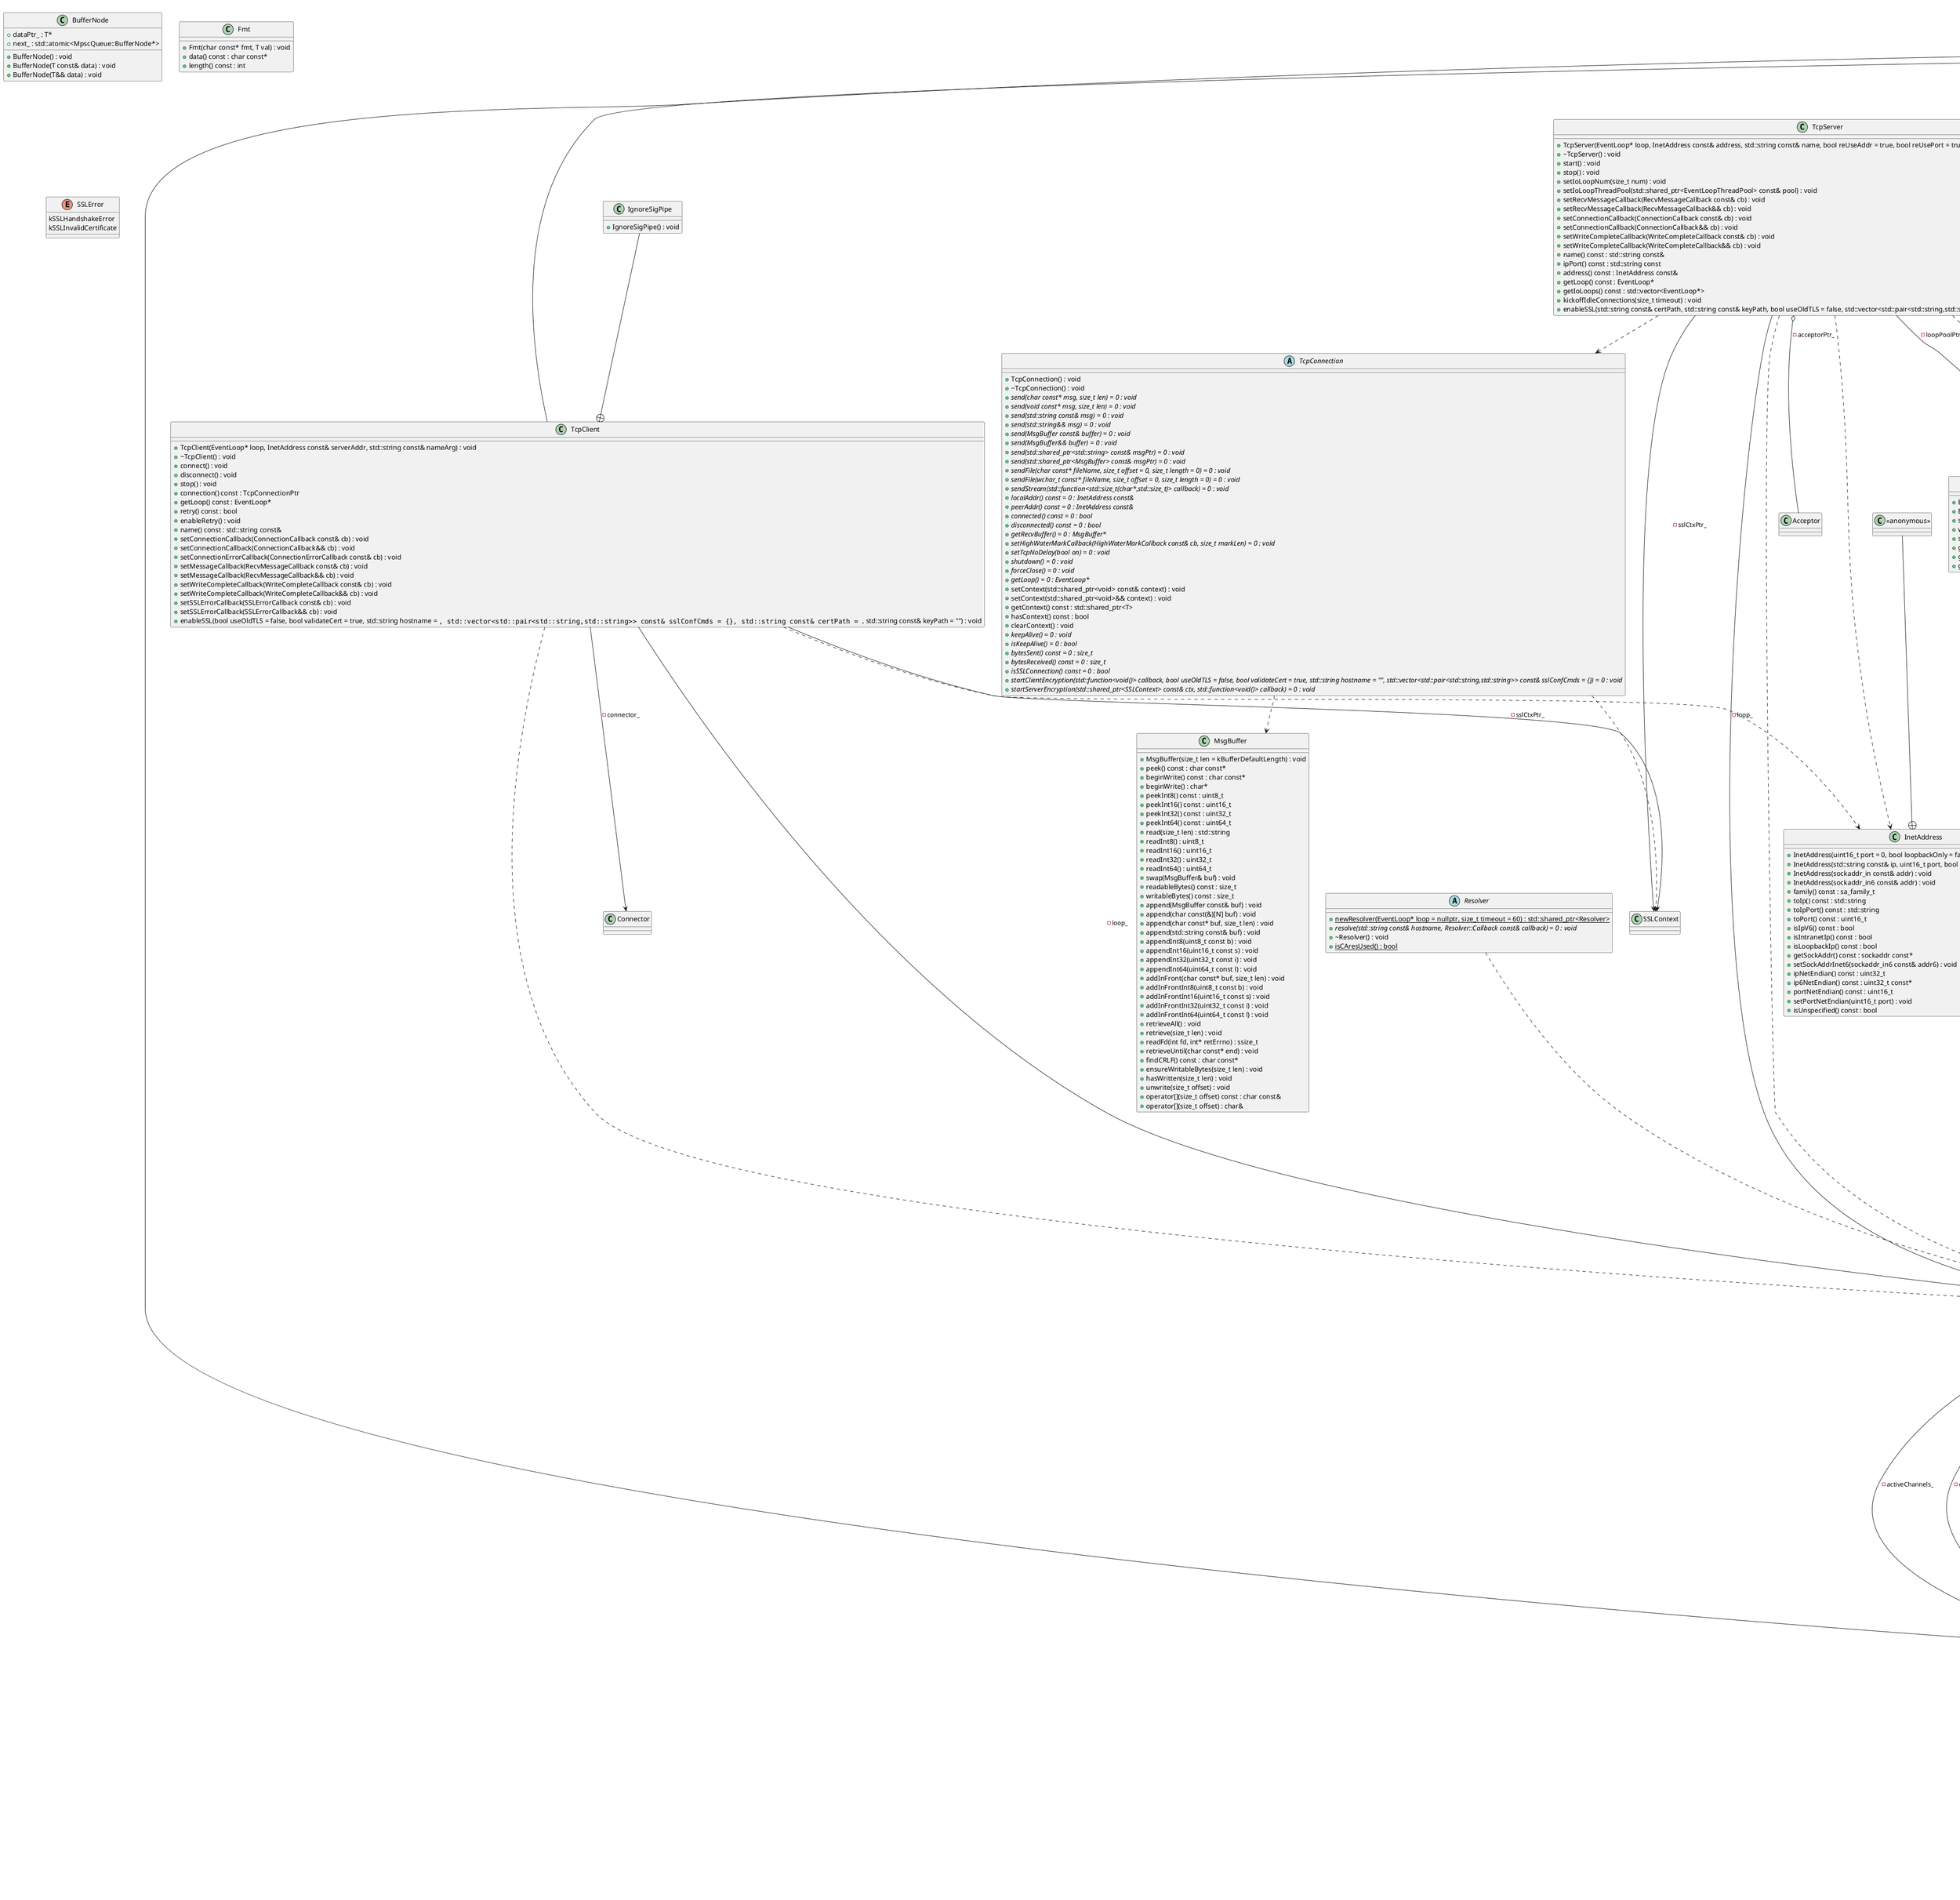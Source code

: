 @startuml
class "MpscQueue<T>" as C_0000000003
class C_0000000003 [[https://github.com/drogonframework/drogon/blob/46c00a317f169369d416c1a4705bd561ef163d45/trantor/trantor/utils/LockFreeQueue.h#L30{MpscQueue}]] {
+MpscQueue() : void [[[https://github.com/drogonframework/drogon/blob/46c00a317f169369d416c1a4705bd561ef163d45/trantor/trantor/utils/LockFreeQueue.h#L33{MpscQueue}]]]
+~MpscQueue() : void [[[https://github.com/drogonframework/drogon/blob/46c00a317f169369d416c1a4705bd561ef163d45/trantor/trantor/utils/LockFreeQueue.h#L37{~MpscQueue}]]]
+enqueue(T&& input) : void [[[https://github.com/drogonframework/drogon/blob/46c00a317f169369d416c1a4705bd561ef163d45/trantor/trantor/utils/LockFreeQueue.h#L53{@brief Put a item into the queue. @param input @note This method can be called in multiple threads.}]]]
+enqueue(T const& input) : void [[[https://github.com/drogonframework/drogon/blob/46c00a317f169369d416c1a4705bd561ef163d45/trantor/trantor/utils/LockFreeQueue.h#L59{enqueue}]]]
+dequeue(T& output) : bool [[[https://github.com/drogonframework/drogon/blob/46c00a317f169369d416c1a4705bd561ef163d45/trantor/trantor/utils/LockFreeQueue.h#L73{@brief Get a item from the queue. @param output @return false if the queue is empty. @note This method must be called in a single thread.}]]]
+empty() : bool [[[https://github.com/drogonframework/drogon/blob/46c00a317f169369d416c1a4705bd561ef163d45/trantor/trantor/utils/LockFreeQueue.h#L89{empty}]]]
}
class "BufferNode" as C_0000000007
class C_0000000007 [[https://github.com/drogonframework/drogon/blob/46c00a317f169369d416c1a4705bd561ef163d45/trantor/trantor/utils/LockFreeQueue.h#L97{BufferNode}]] {
+BufferNode() : void [[[https://github.com/drogonframework/drogon/blob/46c00a317f169369d416c1a4705bd561ef163d45/trantor/trantor/utils/LockFreeQueue.h#L99{BufferNode}]]]
+BufferNode(T const& data) : void [[[https://github.com/drogonframework/drogon/blob/46c00a317f169369d416c1a4705bd561ef163d45/trantor/trantor/utils/LockFreeQueue.h#L100{BufferNode}]]]
+BufferNode(T&& data) : void [[[https://github.com/drogonframework/drogon/blob/46c00a317f169369d416c1a4705bd561ef163d45/trantor/trantor/utils/LockFreeQueue.h#L103{BufferNode}]]]
+dataPtr_ : T* [[[https://github.com/drogonframework/drogon/blob/46c00a317f169369d416c1a4705bd561ef163d45/trantor/trantor/utils/LockFreeQueue.h#L106{dataPtr_}]]]
+next_ : std::atomic<MpscQueue::BufferNode*> [[[https://github.com/drogonframework/drogon/blob/46c00a317f169369d416c1a4705bd561ef163d45/trantor/trantor/utils/LockFreeQueue.h#L107{next_}]]]
}
abstract "TaskQueue" as C_0000000020
abstract C_0000000020 [[https://github.com/drogonframework/drogon/blob/46c00a317f169369d416c1a4705bd561ef163d45/trantor/trantor/utils/TaskQueue.h#L28{@brief This class is a pure virtual class that can be implemented as a SerialTaskQueue or a ConcurrentTaskQueue.}]] {
{abstract} +runTaskInQueue(std::function<void()> const& task) = 0 : void [[[https://github.com/drogonframework/drogon/blob/46c00a317f169369d416c1a4705bd561ef163d45/trantor/trantor/utils/TaskQueue.h#L31{runTaskInQueue}]]]
{abstract} +runTaskInQueue(std::function<void()>&& task) = 0 : void [[[https://github.com/drogonframework/drogon/blob/46c00a317f169369d416c1a4705bd561ef163d45/trantor/trantor/utils/TaskQueue.h#L32{runTaskInQueue}]]]
+getName() const : std::string [[[https://github.com/drogonframework/drogon/blob/46c00a317f169369d416c1a4705bd561ef163d45/trantor/trantor/utils/TaskQueue.h#L33{getName}]]]
+syncTaskInQueue(std::function<void()> const& task) : void [[[https://github.com/drogonframework/drogon/blob/46c00a317f169369d416c1a4705bd561ef163d45/trantor/trantor/utils/TaskQueue.h#L44{@brief Run a task in the queue sychronously. This means that the task is executed before the method returns. @param task}]]]
+~TaskQueue() : void [[[https://github.com/drogonframework/drogon/blob/46c00a317f169369d416c1a4705bd561ef163d45/trantor/trantor/utils/TaskQueue.h#L54{~TaskQueue}]]]
}
class "Logger" as C_0000000025
class C_0000000025 [[https://github.com/drogonframework/drogon/blob/46c00a317f169369d416c1a4705bd561ef163d45/trantor/trantor/utils/Logger.h#L34{@brief This class implements log functions.}]] {
+Logger(Logger::SourceFile file, int line) : void [[[https://github.com/drogonframework/drogon/blob/46c00a317f169369d416c1a4705bd561ef163d45/trantor/trantor/utils/Logger.h#L80{Logger}]]]
+Logger(Logger::SourceFile file, int line, Logger::LogLevel level) : void [[[https://github.com/drogonframework/drogon/blob/46c00a317f169369d416c1a4705bd561ef163d45/trantor/trantor/utils/Logger.h#L81{Logger}]]]
+Logger(Logger::SourceFile file, int line, bool isSysErr) : void [[[https://github.com/drogonframework/drogon/blob/46c00a317f169369d416c1a4705bd561ef163d45/trantor/trantor/utils/Logger.h#L82{Logger}]]]
+Logger(Logger::SourceFile file, int line, Logger::LogLevel level, char const* func) : void [[[https://github.com/drogonframework/drogon/blob/46c00a317f169369d416c1a4705bd561ef163d45/trantor/trantor/utils/Logger.h#L83{Logger}]]]
+~Logger() : void [[[https://github.com/drogonframework/drogon/blob/46c00a317f169369d416c1a4705bd561ef163d45/trantor/trantor/utils/Logger.h#L84{~Logger}]]]
+setIndex(int index) : Logger& [[[https://github.com/drogonframework/drogon/blob/46c00a317f169369d416c1a4705bd561ef163d45/trantor/trantor/utils/Logger.h#L85{setIndex}]]]
+stream() : LogStream& [[[https://github.com/drogonframework/drogon/blob/46c00a317f169369d416c1a4705bd561ef163d45/trantor/trantor/utils/Logger.h#L90{stream}]]]
{static} +setOutputFunction(std::function<void(char const*,uint64_t const)> outputFunc, std::function<void()> flushFunc, int index = -1) : void [[[https://github.com/drogonframework/drogon/blob/46c00a317f169369d416c1a4705bd561ef163d45/trantor/trantor/utils/Logger.h#L99{@brief Set the output function. @param outputFunc The function to output a log message. @param flushFunc The function to flush. @note Logs are output to the standard output by default.}]]]
{static} +setLogLevel(Logger::LogLevel level) : void [[[https://github.com/drogonframework/drogon/blob/46c00a317f169369d416c1a4705bd561ef163d45/trantor/trantor/utils/Logger.h#L121{@brief Set the log level. Logs below the level are not printed. @param level}]]]
{static} +logLevel() : Logger::LogLevel [[[https://github.com/drogonframework/drogon/blob/46c00a317f169369d416c1a4705bd561ef163d45/trantor/trantor/utils/Logger.h#L131{@brief Get the current log level. @return LogLevel}]]]
}
enum "LogLevel" as C_0000000038
enum C_0000000038 [[https://github.com/drogonframework/drogon/blob/46c00a317f169369d416c1a4705bd561ef163d45/trantor/trantor/utils/Logger.h#L37{LogLevel}]] {
kTrace
kDebug
kInfo
kWarn
kError
kFatal
kNumberOfLogLevels
}
class "SourceFile" as C_0000000042
class C_0000000042 [[https://github.com/drogonframework/drogon/blob/46c00a317f169369d416c1a4705bd561ef163d45/trantor/trantor/utils/Logger.h#L52{@brief Calculate of basename of source files in compile time.}]] {
+SourceFile(char const(&)[SIZE] arr) : void [[[https://github.com/drogonframework/drogon/blob/46c00a317f169369d416c1a4705bd561ef163d45/trantor/trantor/utils/Logger.h#L56{SourceFile}]]]
+SourceFile(char const* filename) : void [[[https://github.com/drogonframework/drogon/blob/46c00a317f169369d416c1a4705bd561ef163d45/trantor/trantor/utils/Logger.h#L67{SourceFile}]]]
+data_ : char const* [[[https://github.com/drogonframework/drogon/blob/46c00a317f169369d416c1a4705bd561ef163d45/trantor/trantor/utils/Logger.h#L77{data_}]]]
+size_ : int [[[https://github.com/drogonframework/drogon/blob/46c00a317f169369d416c1a4705bd561ef163d45/trantor/trantor/utils/Logger.h#L78{size_}]]]
}
class "RawLogger" as C_0000000059
class C_0000000059 [[https://github.com/drogonframework/drogon/blob/46c00a317f169369d416c1a4705bd561ef163d45/trantor/trantor/utils/Logger.h#L204{RawLogger}]] {
+~RawLogger() : void [[[https://github.com/drogonframework/drogon/blob/46c00a317f169369d416c1a4705bd561ef163d45/trantor/trantor/utils/Logger.h#L207{~RawLogger}]]]
+setIndex(int index) : RawLogger& [[[https://github.com/drogonframework/drogon/blob/46c00a317f169369d416c1a4705bd561ef163d45/trantor/trantor/utils/Logger.h#L208{setIndex}]]]
+stream() : LogStream& [[[https://github.com/drogonframework/drogon/blob/46c00a317f169369d416c1a4705bd561ef163d45/trantor/trantor/utils/Logger.h#L213{stream}]]]
}
class "MsgBuffer" as C_0000000066
class C_0000000066 [[https://github.com/drogonframework/drogon/blob/46c00a317f169369d416c1a4705bd561ef163d45/trantor/trantor/utils/MsgBuffer.h#L38{@brief This class represents a memory buffer used for sending and receiving data.}]] {
+MsgBuffer(size_t len = kBufferDefaultLength) : void [[[https://github.com/drogonframework/drogon/blob/46c00a317f169369d416c1a4705bd561ef163d45/trantor/trantor/utils/MsgBuffer.h#L46{@brief Construct a new message buffer instance. @param len The initial size of the buffer.}]]]
+peek() const : char const* [[[https://github.com/drogonframework/drogon/blob/46c00a317f169369d416c1a4705bd561ef163d45/trantor/trantor/utils/MsgBuffer.h#L53{@brief Get the beginning of the buffer. @return const char*}]]]
+beginWrite() const : char const* [[[https://github.com/drogonframework/drogon/blob/46c00a317f169369d416c1a4705bd561ef163d45/trantor/trantor/utils/MsgBuffer.h#L63{@brief Get the end of the buffer where new data can be written. @return const char*}]]]
+beginWrite() : char* [[[https://github.com/drogonframework/drogon/blob/46c00a317f169369d416c1a4705bd561ef163d45/trantor/trantor/utils/MsgBuffer.h#L67{beginWrite}]]]
+peekInt8() const : uint8_t [[[https://github.com/drogonframework/drogon/blob/46c00a317f169369d416c1a4705bd561ef163d45/trantor/trantor/utils/MsgBuffer.h#L77{@brief Get a byte value from the buffer. @return uint8_t}]]]
+peekInt16() const : uint16_t [[[https://github.com/drogonframework/drogon/blob/46c00a317f169369d416c1a4705bd561ef163d45/trantor/trantor/utils/MsgBuffer.h#L88{@brief Get a unsigned short value from the buffer. @return uint16_t}]]]
+peekInt32() const : uint32_t [[[https://github.com/drogonframework/drogon/blob/46c00a317f169369d416c1a4705bd561ef163d45/trantor/trantor/utils/MsgBuffer.h#L95{@brief Get a unsigned int value from the buffer. @return uint32_t}]]]
+peekInt64() const : uint64_t [[[https://github.com/drogonframework/drogon/blob/46c00a317f169369d416c1a4705bd561ef163d45/trantor/trantor/utils/MsgBuffer.h#L102{@brief Get a unsigned int64 value from the buffer. @return uint64_t}]]]
+read(size_t len) : std::string [[[https://github.com/drogonframework/drogon/blob/46c00a317f169369d416c1a4705bd561ef163d45/trantor/trantor/utils/MsgBuffer.h#L110{@brief Get and remove some bytes from the buffer. @param len @return std::string}]]]
+readInt8() : uint8_t [[[https://github.com/drogonframework/drogon/blob/46c00a317f169369d416c1a4705bd561ef163d45/trantor/trantor/utils/MsgBuffer.h#L117{@brief Get the remove a byte value from the buffer. @return uint8_t}]]]
+readInt16() : uint16_t [[[https://github.com/drogonframework/drogon/blob/46c00a317f169369d416c1a4705bd561ef163d45/trantor/trantor/utils/MsgBuffer.h#L124{@brief Get and remove a unsigned short value from the buffer. @return uint16_t}]]]
+readInt32() : uint32_t [[[https://github.com/drogonframework/drogon/blob/46c00a317f169369d416c1a4705bd561ef163d45/trantor/trantor/utils/MsgBuffer.h#L131{@brief Get and remove a unsigned int value from the buffer. @return uint32_t}]]]
+readInt64() : uint64_t [[[https://github.com/drogonframework/drogon/blob/46c00a317f169369d416c1a4705bd561ef163d45/trantor/trantor/utils/MsgBuffer.h#L138{@brief Get and remove a unsigned int64 value from the buffer. @return uint64_t}]]]
+swap(MsgBuffer& buf) : void [[[https://github.com/drogonframework/drogon/blob/46c00a317f169369d416c1a4705bd561ef163d45/trantor/trantor/utils/MsgBuffer.h#L145{@brief swap the buffer with another. @param buf}]]]
+readableBytes() const : size_t [[[https://github.com/drogonframework/drogon/blob/46c00a317f169369d416c1a4705bd561ef163d45/trantor/trantor/utils/MsgBuffer.h#L152{@brief Return the size of the data in the buffer. @return size_t}]]]
+writableBytes() const : size_t [[[https://github.com/drogonframework/drogon/blob/46c00a317f169369d416c1a4705bd561ef163d45/trantor/trantor/utils/MsgBuffer.h#L162{@brief Return the size of the empty part in the buffer @return size_t}]]]
+append(MsgBuffer const& buf) : void [[[https://github.com/drogonframework/drogon/blob/46c00a317f169369d416c1a4705bd561ef163d45/trantor/trantor/utils/MsgBuffer.h#L171{@brief Append new data to the buffer.}]]]
+append(char const(&)[N] buf) : void [[[https://github.com/drogonframework/drogon/blob/46c00a317f169369d416c1a4705bd561ef163d45/trantor/trantor/utils/MsgBuffer.h#L173{append}]]]
+append(char const* buf, size_t len) : void [[[https://github.com/drogonframework/drogon/blob/46c00a317f169369d416c1a4705bd561ef163d45/trantor/trantor/utils/MsgBuffer.h#L178{append}]]]
+append(std::string const& buf) : void [[[https://github.com/drogonframework/drogon/blob/46c00a317f169369d416c1a4705bd561ef163d45/trantor/trantor/utils/MsgBuffer.h#L179{append}]]]
+appendInt8(uint8_t const b) : void [[[https://github.com/drogonframework/drogon/blob/46c00a317f169369d416c1a4705bd561ef163d45/trantor/trantor/utils/MsgBuffer.h#L189{@brief Append a byte value to the end of the buffer. @param b}]]]
+appendInt16(uint16_t const s) : void [[[https://github.com/drogonframework/drogon/blob/46c00a317f169369d416c1a4705bd561ef163d45/trantor/trantor/utils/MsgBuffer.h#L199{@brief Append a unsigned short value to the end of the buffer. @param s}]]]
+appendInt32(uint32_t const i) : void [[[https://github.com/drogonframework/drogon/blob/46c00a317f169369d416c1a4705bd561ef163d45/trantor/trantor/utils/MsgBuffer.h#L206{@brief Append a unsigned int value to the end of the buffer. @param i}]]]
+appendInt64(uint64_t const l) : void [[[https://github.com/drogonframework/drogon/blob/46c00a317f169369d416c1a4705bd561ef163d45/trantor/trantor/utils/MsgBuffer.h#L213{@brief Appaend a unsigned int64 value to the end of the buffer. @param l}]]]
+addInFront(char const* buf, size_t len) : void [[[https://github.com/drogonframework/drogon/blob/46c00a317f169369d416c1a4705bd561ef163d45/trantor/trantor/utils/MsgBuffer.h#L221{@brief Put new data to the beginning of the buffer. @param buf @param len}]]]
+addInFrontInt8(uint8_t const b) : void [[[https://github.com/drogonframework/drogon/blob/46c00a317f169369d416c1a4705bd561ef163d45/trantor/trantor/utils/MsgBuffer.h#L228{@brief Put a byte value to the beginning of the buffer. @param b}]]]
+addInFrontInt16(uint16_t const s) : void [[[https://github.com/drogonframework/drogon/blob/46c00a317f169369d416c1a4705bd561ef163d45/trantor/trantor/utils/MsgBuffer.h#L238{@brief Put a unsigned short value to the beginning of the buffer. @param s}]]]
+addInFrontInt32(uint32_t const i) : void [[[https://github.com/drogonframework/drogon/blob/46c00a317f169369d416c1a4705bd561ef163d45/trantor/trantor/utils/MsgBuffer.h#L245{@brief Put a unsigned int value to the beginning of the buffer. @param i}]]]
+addInFrontInt64(uint64_t const l) : void [[[https://github.com/drogonframework/drogon/blob/46c00a317f169369d416c1a4705bd561ef163d45/trantor/trantor/utils/MsgBuffer.h#L252{@brief Put a unsigned int64 value to the beginning of the buffer. @param l}]]]
+retrieveAll() : void [[[https://github.com/drogonframework/drogon/blob/46c00a317f169369d416c1a4705bd561ef163d45/trantor/trantor/utils/MsgBuffer.h#L258{@brief Remove all data in the buffer.}]]]
+retrieve(size_t len) : void [[[https://github.com/drogonframework/drogon/blob/46c00a317f169369d416c1a4705bd561ef163d45/trantor/trantor/utils/MsgBuffer.h#L265{@brief Remove some bytes in the buffer. @param len}]]]
+readFd(int fd, int* retErrno) : ssize_t [[[https://github.com/drogonframework/drogon/blob/46c00a317f169369d416c1a4705bd561ef163d45/trantor/trantor/utils/MsgBuffer.h#L275{@brief Read data from a file descriptor and put it into the buffer.˝ @param fd The file descriptor. It is usually a socket. @param retErrno The error code when reading. @return ssize_t The number of bytes read from the file descriptor. -1 is returned w...}]]]
+retrieveUntil(char const* end) : void [[[https://github.com/drogonframework/drogon/blob/46c00a317f169369d416c1a4705bd561ef163d45/trantor/trantor/utils/MsgBuffer.h#L282{@brief Remove the data before a certain position from the buffer. @param end The position.}]]]
+findCRLF() const : char const* [[[https://github.com/drogonframework/drogon/blob/46c00a317f169369d416c1a4705bd561ef163d45/trantor/trantor/utils/MsgBuffer.h#L294{@brief Find the position of the buffer where the CRLF is found. @return const char*}]]]
+ensureWritableBytes(size_t len) : void [[[https://github.com/drogonframework/drogon/blob/46c00a317f169369d416c1a4705bd561ef163d45/trantor/trantor/utils/MsgBuffer.h#L305{@brief Make sure the buffer has enough spaces to write data. @param len}]]]
+hasWritten(size_t len) : void [[[https://github.com/drogonframework/drogon/blob/46c00a317f169369d416c1a4705bd561ef163d45/trantor/trantor/utils/MsgBuffer.h#L313{@brief Move the write pointer forward when the new data has been written to the buffer. @param len}]]]
+unwrite(size_t offset) : void [[[https://github.com/drogonframework/drogon/blob/46c00a317f169369d416c1a4705bd561ef163d45/trantor/trantor/utils/MsgBuffer.h#L325{@brief Move the write pointer backward to remove data in the end of the buffer. @param offset}]]]
+operator[](size_t offset) const : char const& [[[https://github.com/drogonframework/drogon/blob/46c00a317f169369d416c1a4705bd561ef163d45/trantor/trantor/utils/MsgBuffer.h#L337{@brief Access a byte in the buffer. @param offset @return const char&}]]]
+operator[](size_t offset) : char& [[[https://github.com/drogonframework/drogon/blob/46c00a317f169369d416c1a4705bd561ef163d45/trantor/trantor/utils/MsgBuffer.h#L342{operator[]}]]]
}
class "ConcurrentTaskQueue" as C_0000000114
class C_0000000114 [[https://github.com/drogonframework/drogon/blob/46c00a317f169369d416c1a4705bd561ef163d45/trantor/trantor/utils/ConcurrentTaskQueue.h#L32{@brief This class implements a task queue running in parallel. Basically this can be called a threads pool.}]] {
+ConcurrentTaskQueue(size_t threadNum, std::string const& name) : void [[[https://github.com/drogonframework/drogon/blob/46c00a317f169369d416c1a4705bd561ef163d45/trantor/trantor/utils/ConcurrentTaskQueue.h#L41{@brief Construct a new concurrent task queue instance. @param threadNum The number of threads in the queue. @param name The name of the queue.}]]]
+runTaskInQueue(std::function<void()> const& task) : void [[[https://github.com/drogonframework/drogon/blob/46c00a317f169369d416c1a4705bd561ef163d45/trantor/trantor/utils/ConcurrentTaskQueue.h#L48{@brief Run a task in the queue. @param task}]]]
+runTaskInQueue(std::function<void()>&& task) : void [[[https://github.com/drogonframework/drogon/blob/46c00a317f169369d416c1a4705bd561ef163d45/trantor/trantor/utils/ConcurrentTaskQueue.h#L49{runTaskInQueue}]]]
+getName() const : std::string [[[https://github.com/drogonframework/drogon/blob/46c00a317f169369d416c1a4705bd561ef163d45/trantor/trantor/utils/ConcurrentTaskQueue.h#L56{@brief Get the name of the queue. @return std::string}]]]
+getTaskCount() : size_t [[[https://github.com/drogonframework/drogon/blob/46c00a317f169369d416c1a4705bd561ef163d45/trantor/trantor/utils/ConcurrentTaskQueue.h#L66{@brief Get the number of tasks to be executed in the queue. @return size_t}]]]
+stop() : void [[[https://github.com/drogonframework/drogon/blob/46c00a317f169369d416c1a4705bd561ef163d45/trantor/trantor/utils/ConcurrentTaskQueue.h#L72{@brief Stop all threads in the queue.}]]]
+~ConcurrentTaskQueue() : void [[[https://github.com/drogonframework/drogon/blob/46c00a317f169369d416c1a4705bd561ef163d45/trantor/trantor/utils/ConcurrentTaskQueue.h#L74{~ConcurrentTaskQueue}]]]
}
class "ObjectPool<T>" as C_0000000128
class C_0000000128 [[https://github.com/drogonframework/drogon/blob/46c00a317f169369d416c1a4705bd561ef163d45/trantor/trantor/utils/ObjectPool.h#L31{ObjectPool}]] {
+getObject() : std::shared_ptr<T> [[[https://github.com/drogonframework/drogon/blob/46c00a317f169369d416c1a4705bd561ef163d45/trantor/trantor/utils/ObjectPool.h#L35{getObject}]]]
}
class "TimingWheel" as C_0000000135
class C_0000000135 [[https://github.com/drogonframework/drogon/blob/46c00a317f169369d416c1a4705bd561ef163d45/trantor/trantor/utils/TimingWheel.h#L45{@brief This class implements a timer strategy with high performance and low accuracy. This is usually used internally.}]] {
+TimingWheel(EventLoop* loop, size_t maxTimeout, float ticksInterval = 1.0, size_t bucketsNumPerWheel = 100) : void [[[https://github.com/drogonframework/drogon/blob/46c00a317f169369d416c1a4705bd561ef163d45/trantor/trantor/utils/TimingWheel.h#L76{@brief Construct a new timing wheel instance. @param loop The event loop in which the timing wheel runs. @param maxTimeout The maximum timeout of the timing wheel. @param ticksInterval The internal timer tick interval.  It affects the accuracy of the ti...}]]]
+insertEntry(size_t delay, EntryPtr entryPtr) : void [[[https://github.com/drogonframework/drogon/blob/46c00a317f169369d416c1a4705bd561ef163d45/trantor/trantor/utils/TimingWheel.h#L81{insertEntry}]]]
+insertEntryInloop(size_t delay, EntryPtr entryPtr) : void [[[https://github.com/drogonframework/drogon/blob/46c00a317f169369d416c1a4705bd561ef163d45/trantor/trantor/utils/TimingWheel.h#L83{insertEntryInloop}]]]
+getLoop() : EventLoop* [[[https://github.com/drogonframework/drogon/blob/46c00a317f169369d416c1a4705bd561ef163d45/trantor/trantor/utils/TimingWheel.h#L85{getLoop}]]]
+~TimingWheel() : void [[[https://github.com/drogonframework/drogon/blob/46c00a317f169369d416c1a4705bd561ef163d45/trantor/trantor/utils/TimingWheel.h#L90{~TimingWheel}]]]
}
class "CallbackEntry" as C_0000000150
class C_0000000150 [[https://github.com/drogonframework/drogon/blob/46c00a317f169369d416c1a4705bd561ef163d45/trantor/trantor/utils/TimingWheel.h#L48{CallbackEntry}]] {
+CallbackEntry(std::function<void()> cb) : void [[[https://github.com/drogonframework/drogon/blob/46c00a317f169369d416c1a4705bd561ef163d45/trantor/trantor/utils/TimingWheel.h#L51{CallbackEntry}]]]
+~CallbackEntry() : void [[[https://github.com/drogonframework/drogon/blob/46c00a317f169369d416c1a4705bd561ef163d45/trantor/trantor/utils/TimingWheel.h#L54{~CallbackEntry}]]]
}
class "detail::FixedBuffer<int SIZE>" as C_0000000173
class C_0000000173 [[https://github.com/drogonframework/drogon/blob/46c00a317f169369d416c1a4705bd561ef163d45/trantor/trantor/utils/LogStream.h#L33{FixedBuffer}]] {
+FixedBuffer() : void [[[https://github.com/drogonframework/drogon/blob/46c00a317f169369d416c1a4705bd561ef163d45/trantor/trantor/utils/LogStream.h#L36{FixedBuffer}]]]
+~FixedBuffer() : void [[[https://github.com/drogonframework/drogon/blob/46c00a317f169369d416c1a4705bd561ef163d45/trantor/trantor/utils/LogStream.h#L41{~FixedBuffer}]]]
+append(char const* buf, size_t len) : bool [[[https://github.com/drogonframework/drogon/blob/46c00a317f169369d416c1a4705bd561ef163d45/trantor/trantor/utils/LogStream.h#L46{append}]]]
+data() const : char const* [[[https://github.com/drogonframework/drogon/blob/46c00a317f169369d416c1a4705bd561ef163d45/trantor/trantor/utils/LogStream.h#L57{data}]]]
+length() const : int [[[https://github.com/drogonframework/drogon/blob/46c00a317f169369d416c1a4705bd561ef163d45/trantor/trantor/utils/LogStream.h#L61{length}]]]
+current() : char* [[[https://github.com/drogonframework/drogon/blob/46c00a317f169369d416c1a4705bd561ef163d45/trantor/trantor/utils/LogStream.h#L67{current}]]]
+avail() const : int [[[https://github.com/drogonframework/drogon/blob/46c00a317f169369d416c1a4705bd561ef163d45/trantor/trantor/utils/LogStream.h#L71{avail}]]]
+add(size_t len) : void [[[https://github.com/drogonframework/drogon/blob/46c00a317f169369d416c1a4705bd561ef163d45/trantor/trantor/utils/LogStream.h#L75{add}]]]
+reset() : void [[[https://github.com/drogonframework/drogon/blob/46c00a317f169369d416c1a4705bd561ef163d45/trantor/trantor/utils/LogStream.h#L80{reset}]]]
+zeroBuffer() : void [[[https://github.com/drogonframework/drogon/blob/46c00a317f169369d416c1a4705bd561ef163d45/trantor/trantor/utils/LogStream.h#L84{zeroBuffer}]]]
+debugString() : char const* [[[https://github.com/drogonframework/drogon/blob/46c00a317f169369d416c1a4705bd561ef163d45/trantor/trantor/utils/LogStream.h#L90{debugString}]]]
+setCookie(void(*)() cookie) : void [[[https://github.com/drogonframework/drogon/blob/46c00a317f169369d416c1a4705bd561ef163d45/trantor/trantor/utils/LogStream.h#L91{setCookie}]]]
+toString() const : std::string [[[https://github.com/drogonframework/drogon/blob/46c00a317f169369d416c1a4705bd561ef163d45/trantor/trantor/utils/LogStream.h#L96{toString}]]]
}
class "detail::FixedBuffer<4000>" as C_0000000186
class C_0000000186 {
}
class "LogStream" as C_0000000181
class C_0000000181 [[https://github.com/drogonframework/drogon/blob/46c00a317f169369d416c1a4705bd561ef163d45/trantor/trantor/utils/LogStream.h#L119{LogStream}]] {
+operator<<(bool v) : self& [[[https://github.com/drogonframework/drogon/blob/46c00a317f169369d416c1a4705bd561ef163d45/trantor/trantor/utils/LogStream.h#L126{operator<<}]]]
+operator<<(short ) : self& [[[https://github.com/drogonframework/drogon/blob/46c00a317f169369d416c1a4705bd561ef163d45/trantor/trantor/utils/LogStream.h#L132{operator<<}]]]
+operator<<(unsigned short ) : self& [[[https://github.com/drogonframework/drogon/blob/46c00a317f169369d416c1a4705bd561ef163d45/trantor/trantor/utils/LogStream.h#L133{operator<<}]]]
+operator<<(int ) : self& [[[https://github.com/drogonframework/drogon/blob/46c00a317f169369d416c1a4705bd561ef163d45/trantor/trantor/utils/LogStream.h#L134{operator<<}]]]
+operator<<(unsigned int ) : self& [[[https://github.com/drogonframework/drogon/blob/46c00a317f169369d416c1a4705bd561ef163d45/trantor/trantor/utils/LogStream.h#L135{operator<<}]]]
+operator<<(long ) : self& [[[https://github.com/drogonframework/drogon/blob/46c00a317f169369d416c1a4705bd561ef163d45/trantor/trantor/utils/LogStream.h#L136{operator<<}]]]
+operator<<(unsigned long ) : self& [[[https://github.com/drogonframework/drogon/blob/46c00a317f169369d416c1a4705bd561ef163d45/trantor/trantor/utils/LogStream.h#L137{operator<<}]]]
+operator<<(long long const& ) : self& [[[https://github.com/drogonframework/drogon/blob/46c00a317f169369d416c1a4705bd561ef163d45/trantor/trantor/utils/LogStream.h#L138{operator<<}]]]
+operator<<(unsigned long long const& ) : self& [[[https://github.com/drogonframework/drogon/blob/46c00a317f169369d416c1a4705bd561ef163d45/trantor/trantor/utils/LogStream.h#L139{operator<<}]]]
+operator<<(void const* ) : self& [[[https://github.com/drogonframework/drogon/blob/46c00a317f169369d416c1a4705bd561ef163d45/trantor/trantor/utils/LogStream.h#L141{operator<<}]]]
+operator<<(float& v) : self& [[[https://github.com/drogonframework/drogon/blob/46c00a317f169369d416c1a4705bd561ef163d45/trantor/trantor/utils/LogStream.h#L143{operator<<}]]]
+operator<<(double const& ) : self& [[[https://github.com/drogonframework/drogon/blob/46c00a317f169369d416c1a4705bd561ef163d45/trantor/trantor/utils/LogStream.h#L148{operator<<}]]]
+operator<<(long double const& v) : self& [[[https://github.com/drogonframework/drogon/blob/46c00a317f169369d416c1a4705bd561ef163d45/trantor/trantor/utils/LogStream.h#L149{operator<<}]]]
+operator<<(char v) : self& [[[https://github.com/drogonframework/drogon/blob/46c00a317f169369d416c1a4705bd561ef163d45/trantor/trantor/utils/LogStream.h#L151{operator<<}]]]
+operator<<(char const(&)[SIZE] buf) : self& [[[https://github.com/drogonframework/drogon/blob/46c00a317f169369d416c1a4705bd561ef163d45/trantor/trantor/utils/LogStream.h#L160{operator<<}]]]
+operator<<(char* str) : self& [[[https://github.com/drogonframework/drogon/blob/46c00a317f169369d416c1a4705bd561ef163d45/trantor/trantor/utils/LogStream.h#L167{operator<<}]]]
+operator<<(char const* str) : self& [[[https://github.com/drogonframework/drogon/blob/46c00a317f169369d416c1a4705bd561ef163d45/trantor/trantor/utils/LogStream.h#L180{operator<<}]]]
+operator<<(unsigned char const* str) : self& [[[https://github.com/drogonframework/drogon/blob/46c00a317f169369d416c1a4705bd561ef163d45/trantor/trantor/utils/LogStream.h#L193{operator<<}]]]
+operator<<(std::string const& v) : self& [[[https://github.com/drogonframework/drogon/blob/46c00a317f169369d416c1a4705bd561ef163d45/trantor/trantor/utils/LogStream.h#L198{operator<<}]]]
+append(char const* data, size_t len) : void [[[https://github.com/drogonframework/drogon/blob/46c00a317f169369d416c1a4705bd561ef163d45/trantor/trantor/utils/LogStream.h#L204{append}]]]
+bufferData() const : char const* [[[https://github.com/drogonframework/drogon/blob/46c00a317f169369d416c1a4705bd561ef163d45/trantor/trantor/utils/LogStream.h#L220{bufferData}]]]
+bufferLength() const : size_t [[[https://github.com/drogonframework/drogon/blob/46c00a317f169369d416c1a4705bd561ef163d45/trantor/trantor/utils/LogStream.h#L229{bufferLength}]]]
+resetBuffer() : void [[[https://github.com/drogonframework/drogon/blob/46c00a317f169369d416c1a4705bd561ef163d45/trantor/trantor/utils/LogStream.h#L237{resetBuffer}]]]
}
class "Fmt" as C_0000000190
class C_0000000190 [[https://github.com/drogonframework/drogon/blob/46c00a317f169369d416c1a4705bd561ef163d45/trantor/trantor/utils/LogStream.h#L251{Fmt}]] {
+Fmt(char const* fmt, T val) : void [[[https://github.com/drogonframework/drogon/blob/46c00a317f169369d416c1a4705bd561ef163d45/trantor/trantor/utils/LogStream.h#L255{Fmt}]]]
+data() const : char const* [[[https://github.com/drogonframework/drogon/blob/46c00a317f169369d416c1a4705bd561ef163d45/trantor/trantor/utils/LogStream.h#L257{data}]]]
+length() const : int [[[https://github.com/drogonframework/drogon/blob/46c00a317f169369d416c1a4705bd561ef163d45/trantor/trantor/utils/LogStream.h#L261{length}]]]
}
class "NonCopyable" as C_0000000195
class C_0000000195 [[https://github.com/drogonframework/drogon/blob/46c00a317f169369d416c1a4705bd561ef163d45/trantor/trantor/utils/NonCopyable.h#L25{@brief This class represents a non-copyable object.}]] {
}
class "AsyncFileLogger" as C_0000000208
class C_0000000208 [[https://github.com/drogonframework/drogon/blob/46c00a317f169369d416c1a4705bd561ef163d45/trantor/trantor/utils/AsyncFileLogger.h#L38{@brief This class implements utility functions for writing logs to files asynchronously.}]] {
+output(char const* msg, uint64_t const len) : void [[[https://github.com/drogonframework/drogon/blob/46c00a317f169369d416c1a4705bd561ef163d45/trantor/trantor/utils/AsyncFileLogger.h#L47{@brief Write the message to the log file. @param msg @param len}]]]
+flush() : void [[[https://github.com/drogonframework/drogon/blob/46c00a317f169369d416c1a4705bd561ef163d45/trantor/trantor/utils/AsyncFileLogger.h#L53{@brief Flush data from memory buffer to the log file.}]]]
+startLogging() : void [[[https://github.com/drogonframework/drogon/blob/46c00a317f169369d416c1a4705bd561ef163d45/trantor/trantor/utils/AsyncFileLogger.h#L59{@brief Start writing log files.}]]]
+setFileSizeLimit(uint64_t limit) : void [[[https://github.com/drogonframework/drogon/blob/46c00a317f169369d416c1a4705bd561ef163d45/trantor/trantor/utils/AsyncFileLogger.h#L67{@brief Set the size limit of log files. When the log file size reaches the limit, the log file is switched. @param limit}]]]
+setFileName(std::string const& baseName, std::string const& extName = ".log", std::string const& path = "./") : void [[[https://github.com/drogonframework/drogon/blob/46c00a317f169369d416c1a4705bd561ef163d45/trantor/trantor/utils/AsyncFileLogger.h#L79{@brief Set the log file name. @param baseName The base name of the log file. @param extName The extended name of the log file. @param path The location where the log file is stored.}]]]
+~AsyncFileLogger() : void [[[https://github.com/drogonframework/drogon/blob/46c00a317f169369d416c1a4705bd561ef163d45/trantor/trantor/utils/AsyncFileLogger.h#L92{~AsyncFileLogger}]]]
+AsyncFileLogger() : void [[[https://github.com/drogonframework/drogon/blob/46c00a317f169369d416c1a4705bd561ef163d45/trantor/trantor/utils/AsyncFileLogger.h#L93{AsyncFileLogger}]]]
}
class "LoggerFile" as C_0000000223
class C_0000000223 [[https://github.com/drogonframework/drogon/blob/46c00a317f169369d416c1a4705bd561ef163d45/trantor/trantor/utils/AsyncFileLogger.h#L110{LoggerFile}]] {
+LoggerFile(std::string const& filePath, std::string const& fileBaseName, std::string const& fileExtName) : void [[[https://github.com/drogonframework/drogon/blob/46c00a317f169369d416c1a4705bd561ef163d45/trantor/trantor/utils/AsyncFileLogger.h#L113{LoggerFile}]]]
+~LoggerFile() : void [[[https://github.com/drogonframework/drogon/blob/46c00a317f169369d416c1a4705bd561ef163d45/trantor/trantor/utils/AsyncFileLogger.h#L116{~LoggerFile}]]]
+writeLog(StringPtr const buf) : void [[[https://github.com/drogonframework/drogon/blob/46c00a317f169369d416c1a4705bd561ef163d45/trantor/trantor/utils/AsyncFileLogger.h#L117{writeLog}]]]
+getLength() : uint64_t [[[https://github.com/drogonframework/drogon/blob/46c00a317f169369d416c1a4705bd561ef163d45/trantor/trantor/utils/AsyncFileLogger.h#L118{getLength}]]]
+flush() : void [[[https://github.com/drogonframework/drogon/blob/46c00a317f169369d416c1a4705bd561ef163d45/trantor/trantor/utils/AsyncFileLogger.h#L123{flush}]]]
}
class "Date" as C_0000000245
class C_0000000245 [[https://github.com/drogonframework/drogon/blob/46c00a317f169369d416c1a4705bd561ef163d45/trantor/trantor/utils/Date.h#L29{@brief This class represents a time point.}]] {
+Date() : void [[[https://github.com/drogonframework/drogon/blob/46c00a317f169369d416c1a4705bd561ef163d45/trantor/trantor/utils/Date.h#L32{Date}]]]
+Date(int64_t microSec) : void [[[https://github.com/drogonframework/drogon/blob/46c00a317f169369d416c1a4705bd561ef163d45/trantor/trantor/utils/Date.h#L39{@brief Construct a new Date instance. @param microSec The microseconds from 1970-01-01 00:00:00.}]]]
+Date(unsigned int year, unsigned int month, unsigned int day, unsigned int hour = 0, unsigned int minute = 0, unsigned int second = 0, unsigned int microSecond = 0) : void [[[https://github.com/drogonframework/drogon/blob/46c00a317f169369d416c1a4705bd561ef163d45/trantor/trantor/utils/Date.h#L52{@brief Construct a new Date instance. @param year @param month @param day @param hour @param minute @param second @param microSecond}]]]
{static} +date() : Date const [[[https://github.com/drogonframework/drogon/blob/46c00a317f169369d416c1a4705bd561ef163d45/trantor/trantor/utils/Date.h#L65{@brief Create a Date object that represents the current time. @return const Date}]]]
{static} +now() : Date const [[[https://github.com/drogonframework/drogon/blob/46c00a317f169369d416c1a4705bd561ef163d45/trantor/trantor/utils/Date.h#L72{@brief Same as the date() method. @return const Date}]]]
+after(double second) const : Date const [[[https://github.com/drogonframework/drogon/blob/46c00a317f169369d416c1a4705bd561ef163d45/trantor/trantor/utils/Date.h#L84{@brief Return a new Date instance that represents the time after some seconds from *this. @param second @return const Date}]]]
+roundSecond() const : Date const [[[https://github.com/drogonframework/drogon/blob/46c00a317f169369d416c1a4705bd561ef163d45/trantor/trantor/utils/Date.h#L92{@brief Return a new Date instance that equals to *this, but with zero microseconds. @return const Date}]]]
+roundDay() const : Date const [[[https://github.com/drogonframework/drogon/blob/46c00a317f169369d416c1a4705bd561ef163d45/trantor/trantor/utils/Date.h#L103{@brief Return a new Date instance that equals to * this, but with zero hours, minutes, seconds and microseconds. @return const Date}]]]
+~Date() : void [[[https://github.com/drogonframework/drogon/blob/46c00a317f169369d416c1a4705bd561ef163d45/trantor/trantor/utils/Date.h#L105{~Date}]]]
+operator==(Date const& date) const : bool [[[https://github.com/drogonframework/drogon/blob/46c00a317f169369d416c1a4705bd561ef163d45/trantor/trantor/utils/Date.h#L111{@brief Return true if the time point is equal to another.}]]]
+operator!=(Date const& date) const : bool [[[https://github.com/drogonframework/drogon/blob/46c00a317f169369d416c1a4705bd561ef163d45/trantor/trantor/utils/Date.h#L120{@brief Return true if the time point is not equal to another.}]]]
+operator<(Date const& date) const : bool [[[https://github.com/drogonframework/drogon/blob/46c00a317f169369d416c1a4705bd561ef163d45/trantor/trantor/utils/Date.h#L129{@brief Return true if the time point is earlier than another.}]]]
+operator>(Date const& date) const : bool [[[https://github.com/drogonframework/drogon/blob/46c00a317f169369d416c1a4705bd561ef163d45/trantor/trantor/utils/Date.h#L138{@brief Return true if the time point is later than another.}]]]
+operator>=(Date const& date) const : bool [[[https://github.com/drogonframework/drogon/blob/46c00a317f169369d416c1a4705bd561ef163d45/trantor/trantor/utils/Date.h#L147{@brief Return true if the time point is not earlier than another.}]]]
+operator<=(Date const& date) const : bool [[[https://github.com/drogonframework/drogon/blob/46c00a317f169369d416c1a4705bd561ef163d45/trantor/trantor/utils/Date.h#L156{@brief Return true if the time point is not later than another.}]]]
+microSecondsSinceEpoch() const : int64_t [[[https://github.com/drogonframework/drogon/blob/46c00a317f169369d416c1a4705bd561ef163d45/trantor/trantor/utils/Date.h#L166{@brief Get the number of milliseconds since 1970-01-01 00:00. @return int64_t}]]]
+secondsSinceEpoch() const : int64_t [[[https://github.com/drogonframework/drogon/blob/46c00a317f169369d416c1a4705bd561ef163d45/trantor/trantor/utils/Date.h#L176{@brief Get the number of seconds since 1970-01-01 00:00. @return int64_t}]]]
+tmStruct() const : tm [[[https://github.com/drogonframework/drogon/blob/46c00a317f169369d416c1a4705bd561ef163d45/trantor/trantor/utils/Date.h#L186{@brief Get the tm struct for the time point. @return struct tm}]]]
+toFormattedString(bool showMicroseconds) const : std::string [[[https://github.com/drogonframework/drogon/blob/46c00a317f169369d416c1a4705bd561ef163d45/trantor/trantor/utils/Date.h#L194{@brief Generate a UTC time string @example: 20180101 10:10:25            //If the @param showMicroseconds is false 20180101 10:10:25:102414     //If the @param showMicroseconds is true}]]]
+toCustomedFormattedString(std::string const& fmtStr, bool showMicroseconds = false) const : std::string [[[https://github.com/drogonframework/drogon/blob/46c00a317f169369d416c1a4705bd561ef163d45/trantor/trantor/utils/Date.h#L205{@brief Generate a UTC time string formated by the @param fmtStr The @param fmtStr is the format string for the function strftime() @example: 2018-01-01 10:10:25          //If the @param fmtStr is "%Y-%m-%d %H:%M:%S" and the @param showMicroseconds is fa...}]]]
+toFormattedStringLocal(bool showMicroseconds) const : std::string [[[https://github.com/drogonframework/drogon/blob/46c00a317f169369d416c1a4705bd561ef163d45/trantor/trantor/utils/Date.h#L215{@brief Generate a local time zone string, the format of the string is same as the mothed toFormattedString @param showMicroseconds @return std::string}]]]
+toCustomedFormattedStringLocal(std::string const& fmtStr, bool showMicroseconds = false) const : std::string [[[https://github.com/drogonframework/drogon/blob/46c00a317f169369d416c1a4705bd561ef163d45/trantor/trantor/utils/Date.h#L224{@brief Generate a local time zone string formated by the @param fmtStr @param fmtStr @param showMicroseconds @return std::string}]]]
+toDbStringLocal() const : std::string [[[https://github.com/drogonframework/drogon/blob/46c00a317f169369d416c1a4705bd561ef163d45/trantor/trantor/utils/Date.h#L235{@brief Generate a local time zone string for database. @example: 2018-01-01                   //If hours, minutes, seconds and microseconds are zero 2018-01-01 10:10:25          //If the microsecond is zero 2018-01-01 10:10:25:102414   //If the microsec...}]]]
{static} +fromDbStringLocal(std::string const& datetime) : Date [[[https://github.com/drogonframework/drogon/blob/46c00a317f169369d416c1a4705bd561ef163d45/trantor/trantor/utils/Date.h#L242{@brief From DB string to trantor local time zone. Inverse of toDbStringLocal()}]]]
+toCustomedFormattedString(std::string const& fmtStr, char* str, size_t len) const : void [[[https://github.com/drogonframework/drogon/blob/46c00a317f169369d416c1a4705bd561ef163d45/trantor/trantor/utils/Date.h#L251{@brief Generate a UTC time string. @param fmtStr The format string. @param str The string buffer for the generated time string. @param len The length of the string buffer.}]]]
+isSameSecond(Date const& date) const : bool [[[https://github.com/drogonframework/drogon/blob/46c00a317f169369d416c1a4705bd561ef163d45/trantor/trantor/utils/Date.h#L262{@brief Return true if the time point is in a same second as another. @param date @return true @return false}]]]
+swap(Date& that) : void [[[https://github.com/drogonframework/drogon/blob/46c00a317f169369d416c1a4705bd561ef163d45/trantor/trantor/utils/Date.h#L273{@brief Swap the time point with another. @param that}]]]
}
class "SerialTaskQueue" as C_0000000270
class C_0000000270 [[https://github.com/drogonframework/drogon/blob/46c00a317f169369d416c1a4705bd561ef163d45/trantor/trantor/utils/SerialTaskQueue.h#L31{@brief This class represents a task queue in which all tasks are executed one by one.}]] {
+runTaskInQueue(std::function<void()> const& task) : void [[[https://github.com/drogonframework/drogon/blob/46c00a317f169369d416c1a4705bd561ef163d45/trantor/trantor/utils/SerialTaskQueue.h#L39{@brief Run a task in the queue. @param task}]]]
+runTaskInQueue(std::function<void()>&& task) : void [[[https://github.com/drogonframework/drogon/blob/46c00a317f169369d416c1a4705bd561ef163d45/trantor/trantor/utils/SerialTaskQueue.h#L40{runTaskInQueue}]]]
+getName() const : std::string [[[https://github.com/drogonframework/drogon/blob/46c00a317f169369d416c1a4705bd561ef163d45/trantor/trantor/utils/SerialTaskQueue.h#L47{@brief Get the name of the queue. @return std::string}]]]
+waitAllTasksFinished() : void [[[https://github.com/drogonframework/drogon/blob/46c00a317f169369d416c1a4705bd561ef163d45/trantor/trantor/utils/SerialTaskQueue.h#L56{@brief Wait until all tasks in the queue are finished.}]]]
+SerialTaskQueue() : void [[[https://github.com/drogonframework/drogon/blob/46c00a317f169369d416c1a4705bd561ef163d45/trantor/trantor/utils/SerialTaskQueue.h#L58{SerialTaskQueue}]]]
+SerialTaskQueue(std::string const& name) : void [[[https://github.com/drogonframework/drogon/blob/46c00a317f169369d416c1a4705bd561ef163d45/trantor/trantor/utils/SerialTaskQueue.h#L65{@brief Construct a new serail task queue instance. @param name}]]]
+~SerialTaskQueue() : void [[[https://github.com/drogonframework/drogon/blob/46c00a317f169369d416c1a4705bd561ef163d45/trantor/trantor/utils/SerialTaskQueue.h#L67{~SerialTaskQueue}]]]
+isRuningTask() : bool [[[https://github.com/drogonframework/drogon/blob/46c00a317f169369d416c1a4705bd561ef163d45/trantor/trantor/utils/SerialTaskQueue.h#L75{@brief Check whether a task is running in the queue. @return true @return false}]]]
+getTaskCount() : size_t [[[https://github.com/drogonframework/drogon/blob/46c00a317f169369d416c1a4705bd561ef163d45/trantor/trantor/utils/SerialTaskQueue.h#L87{@brief Get the number of tasks in the queue. @return size_t}]]]
+stop() : void [[[https://github.com/drogonframework/drogon/blob/46c00a317f169369d416c1a4705bd561ef163d45/trantor/trantor/utils/SerialTaskQueue.h#L93{@brief Stop the queue.}]]]
}
class "EventLoopThreadPool" as C_0000000275
class C_0000000275 [[https://github.com/drogonframework/drogon/blob/46c00a317f169369d416c1a4705bd561ef163d45/trantor/trantor/net/EventLoopThreadPool.h#L28{@brief This class represents a pool of EventLoopThread objects}]] {
+EventLoopThreadPool() : void [[[https://github.com/drogonframework/drogon/blob/46c00a317f169369d416c1a4705bd561ef163d45/trantor/trantor/net/EventLoopThreadPool.h#L31{EventLoopThreadPool}]]]
+EventLoopThreadPool(size_t threadNum, std::string const& name = "EventLoopThreadPool") : void [[[https://github.com/drogonframework/drogon/blob/46c00a317f169369d416c1a4705bd561ef163d45/trantor/trantor/net/EventLoopThreadPool.h#L39{@brief Construct a new event loop thread pool instance. @param threadNum The number of threads @param name The name of the EventLoopThreadPool object.}]]]
+start() : void [[[https://github.com/drogonframework/drogon/blob/46c00a317f169369d416c1a4705bd561ef163d45/trantor/trantor/net/EventLoopThreadPool.h#L46{@brief Run all event loops in the pool. @note This function doesn't block the current thread.}]]]
+wait() : void [[[https://github.com/drogonframework/drogon/blob/46c00a317f169369d416c1a4705bd561ef163d45/trantor/trantor/net/EventLoopThreadPool.h#L53{@brief Wait for all event loops in the pool to quit. @note This function blocks the current thread.}]]]
+size() : size_t [[[https://github.com/drogonframework/drogon/blob/46c00a317f169369d416c1a4705bd561ef163d45/trantor/trantor/net/EventLoopThreadPool.h#L60{@brief Return the number of the event loop. @return size_t}]]]
+getNextLoop() : EventLoop* [[[https://github.com/drogonframework/drogon/blob/46c00a317f169369d416c1a4705bd561ef163d45/trantor/trantor/net/EventLoopThreadPool.h#L70{@brief Get the next event loop in the pool. @return EventLoop*}]]]
+getLoop(size_t id) : EventLoop* [[[https://github.com/drogonframework/drogon/blob/46c00a317f169369d416c1a4705bd561ef163d45/trantor/trantor/net/EventLoopThreadPool.h#L79{@brief Get the event loop in the `id` position in the pool. @param id The id of the first event loop is zero. If the id >= the number of event loops, nullptr is returned. @return EventLoop*}]]]
+getLoops() const : std::vector<EventLoop*> [[[https://github.com/drogonframework/drogon/blob/46c00a317f169369d416c1a4705bd561ef163d45/trantor/trantor/net/EventLoopThreadPool.h#L86{@brief Get all event loops in the pool. @return std::vector<EventLoop *>}]]]
}
class "Connector" as C_0000000292
class C_0000000292 [[https://github.com/drogonframework/drogon/blob/46c00a317f169369d416c1a4705bd561ef163d45/trantor/trantor/net/TcpClient.h#L30{Connector}]] {
}
class "SSLContext" as C_0000000296
class C_0000000296 [[https://github.com/drogonframework/drogon/blob/46c00a317f169369d416c1a4705bd561ef163d45/trantor/trantor/net/TcpClient.h#L32{SSLContext}]] {
}
class "TcpClient" as C_0000000300
class C_0000000300 [[https://github.com/drogonframework/drogon/blob/46c00a317f169369d416c1a4705bd561ef163d45/trantor/trantor/net/TcpClient.h#L37{@brief This class represents a TCP client.}]] {
+TcpClient(EventLoop* loop, InetAddress const& serverAddr, std::string const& nameArg) : void [[[https://github.com/drogonframework/drogon/blob/46c00a317f169369d416c1a4705bd561ef163d45/trantor/trantor/net/TcpClient.h#L48{@brief Construct a new TCP client instance. @param loop The event loop in which the client runs. @param serverAddr The address of the server. @param nameArg The name of the client.}]]]
+~TcpClient() : void [[[https://github.com/drogonframework/drogon/blob/46c00a317f169369d416c1a4705bd561ef163d45/trantor/trantor/net/TcpClient.h#L51{~TcpClient}]]]
+connect() : void [[[https://github.com/drogonframework/drogon/blob/46c00a317f169369d416c1a4705bd561ef163d45/trantor/trantor/net/TcpClient.h#L57{@brief Connect to the server.}]]]
+disconnect() : void [[[https://github.com/drogonframework/drogon/blob/46c00a317f169369d416c1a4705bd561ef163d45/trantor/trantor/net/TcpClient.h#L63{@brief Disconnect from the server.}]]]
+stop() : void [[[https://github.com/drogonframework/drogon/blob/46c00a317f169369d416c1a4705bd561ef163d45/trantor/trantor/net/TcpClient.h#L69{@brief Stop connecting to the server.}]]]
+connection() const : TcpConnectionPtr [[[https://github.com/drogonframework/drogon/blob/46c00a317f169369d416c1a4705bd561ef163d45/trantor/trantor/net/TcpClient.h#L76{@brief Get the TCP connection to the server. @return TcpConnectionPtr}]]]
+getLoop() const : EventLoop* [[[https://github.com/drogonframework/drogon/blob/46c00a317f169369d416c1a4705bd561ef163d45/trantor/trantor/net/TcpClient.h#L87{@brief Get the event loop. @return EventLoop*}]]]
+retry() const : bool [[[https://github.com/drogonframework/drogon/blob/46c00a317f169369d416c1a4705bd561ef163d45/trantor/trantor/net/TcpClient.h#L98{@brief Check whether the client re-connect to the server. @return true @return false}]]]
+enableRetry() : void [[[https://github.com/drogonframework/drogon/blob/46c00a317f169369d416c1a4705bd561ef163d45/trantor/trantor/net/TcpClient.h#L107{@brief Enable retrying.}]]]
+name() const : std::string const& [[[https://github.com/drogonframework/drogon/blob/46c00a317f169369d416c1a4705bd561ef163d45/trantor/trantor/net/TcpClient.h#L117{@brief Get the name of the client. @return const std::string&}]]]
+setConnectionCallback(ConnectionCallback const& cb) : void [[[https://github.com/drogonframework/drogon/blob/46c00a317f169369d416c1a4705bd561ef163d45/trantor/trantor/net/TcpClient.h#L128{@brief Set the connection callback. @param cb The callback is called when the connection to the server is established or closed.}]]]
+setConnectionCallback(ConnectionCallback&& cb) : void [[[https://github.com/drogonframework/drogon/blob/46c00a317f169369d416c1a4705bd561ef163d45/trantor/trantor/net/TcpClient.h#L132{setConnectionCallback}]]]
+setConnectionErrorCallback(ConnectionErrorCallback const& cb) : void [[[https://github.com/drogonframework/drogon/blob/46c00a317f169369d416c1a4705bd561ef163d45/trantor/trantor/net/TcpClient.h#L143{@brief Set the connection error callback. @param cb The callback is called when an error occurs during connecting to the server.}]]]
+setMessageCallback(RecvMessageCallback const& cb) : void [[[https://github.com/drogonframework/drogon/blob/46c00a317f169369d416c1a4705bd561ef163d45/trantor/trantor/net/TcpClient.h#L154{@brief Set the message callback. @param cb The callback is called when some data is received from the server.}]]]
+setMessageCallback(RecvMessageCallback&& cb) : void [[[https://github.com/drogonframework/drogon/blob/46c00a317f169369d416c1a4705bd561ef163d45/trantor/trantor/net/TcpClient.h#L158{setMessageCallback}]]]
+setWriteCompleteCallback(WriteCompleteCallback const& cb) : void [[[https://github.com/drogonframework/drogon/blob/46c00a317f169369d416c1a4705bd561ef163d45/trantor/trantor/net/TcpClient.h#L171{@brief Set the write complete callback. @param cb The callback is called when data to send is written to the socket.}]]]
+setWriteCompleteCallback(WriteCompleteCallback&& cb) : void [[[https://github.com/drogonframework/drogon/blob/46c00a317f169369d416c1a4705bd561ef163d45/trantor/trantor/net/TcpClient.h#L175{setWriteCompleteCallback}]]]
+setSSLErrorCallback(SSLErrorCallback const& cb) : void [[[https://github.com/drogonframework/drogon/blob/46c00a317f169369d416c1a4705bd561ef163d45/trantor/trantor/net/TcpClient.h#L184{@brief Set the callback for errors of SSL @param cb The callback is called when an SSL error occurs.}]]]
+setSSLErrorCallback(SSLErrorCallback&& cb) : void [[[https://github.com/drogonframework/drogon/blob/46c00a317f169369d416c1a4705bd561ef163d45/trantor/trantor/net/TcpClient.h#L188{setSSLErrorCallback}]]]
+enableSSL(bool useOldTLS = false, bool validateCert = true, std::string hostname = "", std::vector<std::pair<std::string,std::string>> const& sslConfCmds = {}, std::string const& certPath = "", std::string const& keyPath = "") : void [[[https://github.com/drogonframework/drogon/blob/46c00a317f169369d416c1a4705bd561ef163d45/trantor/trantor/net/TcpClient.h#L208{@brief Enable SSL encryption. @param useOldTLS If true, the TLS 1.0 and 1.1 are supported by the client. @param validateCert If true, we try to validate if the peer's SSL cert is valid. @param hostname The server hostname for SNI. If it is empty, the SN...}]]]
}
class "IgnoreSigPipe" as C_0000000320
class C_0000000320 [[https://github.com/drogonframework/drogon/blob/46c00a317f169369d416c1a4705bd561ef163d45/trantor/trantor/net/TcpClient.h#L240{IgnoreSigPipe}]] {
+IgnoreSigPipe() : void [[[https://github.com/drogonframework/drogon/blob/46c00a317f169369d416c1a4705bd561ef163d45/trantor/trantor/net/TcpClient.h#L243{IgnoreSigPipe}]]]
}
class "InetAddress" as C_0000000345
class C_0000000345 [[https://github.com/drogonframework/drogon/blob/46c00a317f169369d416c1a4705bd561ef163d45/trantor/trantor/net/InetAddress.h#L45{@brief Wrapper of sockaddr_in. This is an POD interface class.}]] {
+InetAddress(uint16_t port = 0, bool loopbackOnly = false, bool ipv6 = false) : void [[[https://github.com/drogonframework/drogon/blob/46c00a317f169369d416c1a4705bd561ef163d45/trantor/trantor/net/InetAddress.h#L56{@brief Constructs an endpoint with given port number. Mostly used in TcpServer listening. @param port @param loopbackOnly @param ipv6}]]]
+InetAddress(std::string const& ip, uint16_t port, bool ipv6 = false) : void [[[https://github.com/drogonframework/drogon/blob/46c00a317f169369d416c1a4705bd561ef163d45/trantor/trantor/net/InetAddress.h#L67{@brief Constructs an endpoint with given ip and port. @param ip A IPv4 or IPv6 address. @param port @param ipv6}]]]
+InetAddress(sockaddr_in const& addr) : void [[[https://github.com/drogonframework/drogon/blob/46c00a317f169369d416c1a4705bd561ef163d45/trantor/trantor/net/InetAddress.h#L75{@brief Constructs an endpoint with given struct `sockaddr_in`. Mostly used when accepting new connections @param addr}]]]
+InetAddress(sockaddr_in6 const& addr) : void [[[https://github.com/drogonframework/drogon/blob/46c00a317f169369d416c1a4705bd561ef163d45/trantor/trantor/net/InetAddress.h#L86{@brief Constructs an IPv6 endpoint with given struct `sockaddr_in6`. Mostly used when accepting new connections @param addr}]]]
+family() const : sa_family_t [[[https://github.com/drogonframework/drogon/blob/46c00a317f169369d416c1a4705bd561ef163d45/trantor/trantor/net/InetAddress.h#L96{@brief Return the sin_family of the endpoint. @return sa_family_t}]]]
+toIp() const : std::string [[[https://github.com/drogonframework/drogon/blob/46c00a317f169369d416c1a4705bd561ef163d45/trantor/trantor/net/InetAddress.h#L106{@brief Return the IP string of the endpoint. @return std::string}]]]
+toIpPort() const : std::string [[[https://github.com/drogonframework/drogon/blob/46c00a317f169369d416c1a4705bd561ef163d45/trantor/trantor/net/InetAddress.h#L113{@brief Return the IP and port string of the endpoint. @return std::string}]]]
+toPort() const : uint16_t [[[https://github.com/drogonframework/drogon/blob/46c00a317f169369d416c1a4705bd561ef163d45/trantor/trantor/net/InetAddress.h#L120{@brief Return the port number of the endpoint. @return uint16_t}]]]
+isIpV6() const : bool [[[https://github.com/drogonframework/drogon/blob/46c00a317f169369d416c1a4705bd561ef163d45/trantor/trantor/net/InetAddress.h#L128{@brief Check if the endpoint is IPv4 or IPv6. @return true @return false}]]]
+isIntranetIp() const : bool [[[https://github.com/drogonframework/drogon/blob/46c00a317f169369d416c1a4705bd561ef163d45/trantor/trantor/net/InetAddress.h#L139{@brief Return true if the endpoint is an intranet endpoint. @return true @return false}]]]
+isLoopbackIp() const : bool [[[https://github.com/drogonframework/drogon/blob/46c00a317f169369d416c1a4705bd561ef163d45/trantor/trantor/net/InetAddress.h#L147{@brief Return true if the endpoint is a loopback endpoint. @return true @return false}]]]
+getSockAddr() const : sockaddr const* [[[https://github.com/drogonframework/drogon/blob/46c00a317f169369d416c1a4705bd561ef163d45/trantor/trantor/net/InetAddress.h#L154{@brief Get the pointer to the sockaddr struct. @return const struct sockaddr*}]]]
+setSockAddrInet6(sockaddr_in6 const& addr6) : void [[[https://github.com/drogonframework/drogon/blob/46c00a317f169369d416c1a4705bd561ef163d45/trantor/trantor/net/InetAddress.h#L164{@brief Set the sockaddr_in6 struct in the endpoint. @param addr6}]]]
+ipNetEndian() const : uint32_t [[[https://github.com/drogonframework/drogon/blob/46c00a317f169369d416c1a4705bd561ef163d45/trantor/trantor/net/InetAddress.h#L176{@brief Return the integer value of the IP(v4) in net endian byte order. @return uint32_t}]]]
+ip6NetEndian() const : uint32_t const* [[[https://github.com/drogonframework/drogon/blob/46c00a317f169369d416c1a4705bd561ef163d45/trantor/trantor/net/InetAddress.h#L184{@brief Return the pointer to the integer value of the IP(v6) in net endian byte order. @return const uint32_t*}]]]
+portNetEndian() const : uint16_t [[[https://github.com/drogonframework/drogon/blob/46c00a317f169369d416c1a4705bd561ef163d45/trantor/trantor/net/InetAddress.h#L191{@brief Return the port number in net endian byte order. @return uint16_t}]]]
+setPortNetEndian(uint16_t port) : void [[[https://github.com/drogonframework/drogon/blob/46c00a317f169369d416c1a4705bd561ef163d45/trantor/trantor/net/InetAddress.h#L201{@brief Set the port number in net endian byte order. @param port}]]]
+isUnspecified() const : bool [[[https://github.com/drogonframework/drogon/blob/46c00a317f169369d416c1a4705bd561ef163d45/trantor/trantor/net/InetAddress.h#L209{@brief Return true if the address is not initalized.}]]]
}
class "<<anonymous>>" as C_0000000353
class C_0000000353 [[https://github.com/drogonframework/drogon/blob/46c00a317f169369d416c1a4705bd561ef163d45/trantor/trantor/net/InetAddress.h#L215{}]] {
}
enum "SSLError" as C_0000000366
enum C_0000000366 [[https://github.com/drogonframework/drogon/blob/46c00a317f169369d416c1a4705bd561ef163d45/trantor/trantor/net/callbacks.h#L21{SSLError}]] {
kSSLHandshakeError
kSSLInvalidCertificate
}
class "Channel" as C_0000000371
class C_0000000371 [[https://github.com/drogonframework/drogon/blob/46c00a317f169369d416c1a4705bd561ef163d45/trantor/trantor/net/Channel.h#L32{@brief This class is used to implement reactor pattern. A Channel object manages a socket fd. Users use a Channel object to receive write or read events on the socket it manages.}]] {
+Channel(EventLoop* loop, int fd) : void [[[https://github.com/drogonframework/drogon/blob/46c00a317f169369d416c1a4705bd561ef163d45/trantor/trantor/net/Channel.h#L42{@brief Construct a new Channel instance. @param loop The event loop in which the channel works. @param fd The socket fd.}]]]
+setReadCallback(Channel::EventCallback const& cb) : void [[[https://github.com/drogonframework/drogon/blob/46c00a317f169369d416c1a4705bd561ef163d45/trantor/trantor/net/Channel.h#L51{@brief Set the read callback. @param cb The callback is called when read event occurs on the socket. @note One should call the enableReading() method to ensure that the callback would be called when some data is received on the socket.}]]]
+setReadCallback(Channel::EventCallback&& cb) : void [[[https://github.com/drogonframework/drogon/blob/46c00a317f169369d416c1a4705bd561ef163d45/trantor/trantor/net/Channel.h#L55{setReadCallback}]]]
+setWriteCallback(Channel::EventCallback const& cb) : void [[[https://github.com/drogonframework/drogon/blob/46c00a317f169369d416c1a4705bd561ef163d45/trantor/trantor/net/Channel.h#L67{@brief Set the write callback. @param cb The callback is called when write event occurs on the socket. @note One should call the enableWriting() method to ensure that the callback would be called when the socket can be written.}]]]
+setWriteCallback(Channel::EventCallback&& cb) : void [[[https://github.com/drogonframework/drogon/blob/46c00a317f169369d416c1a4705bd561ef163d45/trantor/trantor/net/Channel.h#L71{setWriteCallback}]]]
+setCloseCallback(Channel::EventCallback const& cb) : void [[[https://github.com/drogonframework/drogon/blob/46c00a317f169369d416c1a4705bd561ef163d45/trantor/trantor/net/Channel.h#L81{@brief Set the close callback. @param cb The callback is called when the socket is closed.}]]]
+setCloseCallback(Channel::EventCallback&& cb) : void [[[https://github.com/drogonframework/drogon/blob/46c00a317f169369d416c1a4705bd561ef163d45/trantor/trantor/net/Channel.h#L85{setCloseCallback}]]]
+setErrorCallback(Channel::EventCallback const& cb) : void [[[https://github.com/drogonframework/drogon/blob/46c00a317f169369d416c1a4705bd561ef163d45/trantor/trantor/net/Channel.h#L95{@brief Set the error callback. @param cb The callback is called when an error occurs on the socket.}]]]
+setErrorCallback(Channel::EventCallback&& cb) : void [[[https://github.com/drogonframework/drogon/blob/46c00a317f169369d416c1a4705bd561ef163d45/trantor/trantor/net/Channel.h#L99{setErrorCallback}]]]
+setEventCallback(Channel::EventCallback const& cb) : void [[[https://github.com/drogonframework/drogon/blob/46c00a317f169369d416c1a4705bd561ef163d45/trantor/trantor/net/Channel.h#L111{@brief Set the event callback. @param cb The callback is called when any event occurs on the socket. @note If the event callback is set to the channel, any other callback wouldn't be called again.}]]]
+setEventCallback(Channel::EventCallback&& cb) : void [[[https://github.com/drogonframework/drogon/blob/46c00a317f169369d416c1a4705bd561ef163d45/trantor/trantor/net/Channel.h#L115{setEventCallback}]]]
+fd() const : int [[[https://github.com/drogonframework/drogon/blob/46c00a317f169369d416c1a4705bd561ef163d45/trantor/trantor/net/Channel.h#L125{@brief Return the fd of the socket. @return int}]]]
+events() const : int [[[https://github.com/drogonframework/drogon/blob/46c00a317f169369d416c1a4705bd561ef163d45/trantor/trantor/net/Channel.h#L135{@brief Return the events enabled on the socket. @return int}]]]
+revents() const : int [[[https://github.com/drogonframework/drogon/blob/46c00a317f169369d416c1a4705bd561ef163d45/trantor/trantor/net/Channel.h#L145{@brief Return the events that occurred on the socket. @return int}]]]
+isNoneEvent() const : bool [[[https://github.com/drogonframework/drogon/blob/46c00a317f169369d416c1a4705bd561ef163d45/trantor/trantor/net/Channel.h#L156{@brief Check whether there is no event enabled on the socket. @return true @return false}]]]
+disableAll() : void [[[https://github.com/drogonframework/drogon/blob/46c00a317f169369d416c1a4705bd561ef163d45/trantor/trantor/net/Channel.h#L165{@brief Disable all events on the socket.}]]]
+remove() : void [[[https://github.com/drogonframework/drogon/blob/46c00a317f169369d416c1a4705bd561ef163d45/trantor/trantor/net/Channel.h#L175{@brief Remove the socket from the poller in the event loop.}]]]
+ownerLoop() : EventLoop* [[[https://github.com/drogonframework/drogon/blob/46c00a317f169369d416c1a4705bd561ef163d45/trantor/trantor/net/Channel.h#L182{@brief Return the event loop. @return EventLoop*}]]]
+enableReading() : void [[[https://github.com/drogonframework/drogon/blob/46c00a317f169369d416c1a4705bd561ef163d45/trantor/trantor/net/Channel.h#L191{@brief Enable the read event on the socket.}]]]
+disableReading() : void [[[https://github.com/drogonframework/drogon/blob/46c00a317f169369d416c1a4705bd561ef163d45/trantor/trantor/net/Channel.h#L201{@brief Disable the read event on the socket.}]]]
+enableWriting() : void [[[https://github.com/drogonframework/drogon/blob/46c00a317f169369d416c1a4705bd561ef163d45/trantor/trantor/net/Channel.h#L211{@brief Enable the write event on the socket.}]]]
+disableWriting() : void [[[https://github.com/drogonframework/drogon/blob/46c00a317f169369d416c1a4705bd561ef163d45/trantor/trantor/net/Channel.h#L221{@brief Disable the write event on the socket.}]]]
+isWriting() const : bool [[[https://github.com/drogonframework/drogon/blob/46c00a317f169369d416c1a4705bd561ef163d45/trantor/trantor/net/Channel.h#L233{@brief Check whether the write event is enabled on the socket. @return true @return false}]]]
+isReading() const : bool [[[https://github.com/drogonframework/drogon/blob/46c00a317f169369d416c1a4705bd561ef163d45/trantor/trantor/net/Channel.h#L244{@brief Check whether the read event is enabled on the socket. @return true @return false}]]]
+updateEvents(int events) : void [[[https://github.com/drogonframework/drogon/blob/46c00a317f169369d416c1a4705bd561ef163d45/trantor/trantor/net/Channel.h#L254{@brief Set and update the events enabled. @param events}]]]
+tie(std::shared_ptr<void> const& obj) : void [[[https://github.com/drogonframework/drogon/blob/46c00a317f169369d416c1a4705bd561ef163d45/trantor/trantor/net/Channel.h#L269{@brief This method is used to ensure that the callback owner is valid when a callback is called. @param obj The callback owner. Usually, the owner is also the owner of the channel. @note The 'obj' is kept in a weak_ptr object, so this method does not ca...}]]]
{static} +kNoneEvent : int const [[[https://github.com/drogonframework/drogon/blob/46c00a317f169369d416c1a4705bd561ef163d45/trantor/trantor/net/Channel.h#L275{kNoneEvent}]]]
{static} +kReadEvent : int const [[[https://github.com/drogonframework/drogon/blob/46c00a317f169369d416c1a4705bd561ef163d45/trantor/trantor/net/Channel.h#L276{kReadEvent}]]]
{static} +kWriteEvent : int const [[[https://github.com/drogonframework/drogon/blob/46c00a317f169369d416c1a4705bd561ef163d45/trantor/trantor/net/Channel.h#L277{kWriteEvent}]]]
}
class "EventLoopThread" as C_0000000413
class C_0000000413 [[https://github.com/drogonframework/drogon/blob/46c00a317f169369d416c1a4705bd561ef163d45/trantor/trantor/net/EventLoopThread.h#L32{@brief This class represents an event loop thread.}]] {
+EventLoopThread(std::string const& threadName = "EventLoopThread") : void [[[https://github.com/drogonframework/drogon/blob/46c00a317f169369d416c1a4705bd561ef163d45/trantor/trantor/net/EventLoopThread.h#L35{EventLoopThread}]]]
+~EventLoopThread() : void [[[https://github.com/drogonframework/drogon/blob/46c00a317f169369d416c1a4705bd561ef163d45/trantor/trantor/net/EventLoopThread.h#L36{~EventLoopThread}]]]
+wait() : void [[[https://github.com/drogonframework/drogon/blob/46c00a317f169369d416c1a4705bd561ef163d45/trantor/trantor/net/EventLoopThread.h#L42{@brief Wait for the event loop to exit. @note This method blocks the current thread until the event loop exits.}]]]
+getLoop() const : EventLoop* [[[https://github.com/drogonframework/drogon/blob/46c00a317f169369d416c1a4705bd561ef163d45/trantor/trantor/net/EventLoopThread.h#L49{@brief Get the pointer of the event loop of the thread. @return EventLoop*}]]]
+run() : void [[[https://github.com/drogonframework/drogon/blob/46c00a317f169369d416c1a4705bd561ef163d45/trantor/trantor/net/EventLoopThread.h#L59{@brief Run the event loop of the thread. This method doesn't block the current thread.}]]]
}
abstract "TcpConnection" as C_0000000428
abstract C_0000000428 [[https://github.com/drogonframework/drogon/blob/46c00a317f169369d416c1a4705bd561ef163d45/trantor/trantor/net/TcpConnection.h#L38{@brief This class represents a TCP connection.}]] {
+TcpConnection() : void [[[https://github.com/drogonframework/drogon/blob/46c00a317f169369d416c1a4705bd561ef163d45/trantor/trantor/net/TcpConnection.h#L41{TcpConnection}]]]
+~TcpConnection() : void [[[https://github.com/drogonframework/drogon/blob/46c00a317f169369d416c1a4705bd561ef163d45/trantor/trantor/net/TcpConnection.h#L42{~TcpConnection}]]]
{abstract} +send(char const* msg, size_t len) = 0 : void [[[https://github.com/drogonframework/drogon/blob/46c00a317f169369d416c1a4705bd561ef163d45/trantor/trantor/net/TcpConnection.h#L50{@brief Send some data to the peer. @param msg @param len}]]]
{abstract} +send(void const* msg, size_t len) = 0 : void [[[https://github.com/drogonframework/drogon/blob/46c00a317f169369d416c1a4705bd561ef163d45/trantor/trantor/net/TcpConnection.h#L51{send}]]]
{abstract} +send(std::string const& msg) = 0 : void [[[https://github.com/drogonframework/drogon/blob/46c00a317f169369d416c1a4705bd561ef163d45/trantor/trantor/net/TcpConnection.h#L52{send}]]]
{abstract} +send(std::string&& msg) = 0 : void [[[https://github.com/drogonframework/drogon/blob/46c00a317f169369d416c1a4705bd561ef163d45/trantor/trantor/net/TcpConnection.h#L53{send}]]]
{abstract} +send(MsgBuffer const& buffer) = 0 : void [[[https://github.com/drogonframework/drogon/blob/46c00a317f169369d416c1a4705bd561ef163d45/trantor/trantor/net/TcpConnection.h#L54{send}]]]
{abstract} +send(MsgBuffer&& buffer) = 0 : void [[[https://github.com/drogonframework/drogon/blob/46c00a317f169369d416c1a4705bd561ef163d45/trantor/trantor/net/TcpConnection.h#L55{send}]]]
{abstract} +send(std::shared_ptr<std::string> const& msgPtr) = 0 : void [[[https://github.com/drogonframework/drogon/blob/46c00a317f169369d416c1a4705bd561ef163d45/trantor/trantor/net/TcpConnection.h#L56{send}]]]
{abstract} +send(std::shared_ptr<MsgBuffer> const& msgPtr) = 0 : void [[[https://github.com/drogonframework/drogon/blob/46c00a317f169369d416c1a4705bd561ef163d45/trantor/trantor/net/TcpConnection.h#L57{send}]]]
{abstract} +sendFile(char const* fileName, size_t offset = 0, size_t length = 0) = 0 : void [[[https://github.com/drogonframework/drogon/blob/46c00a317f169369d416c1a4705bd561ef163d45/trantor/trantor/net/TcpConnection.h#L66{@brief Send a file to the peer. @param fileName in UTF-8 @param offset @param length}]]]
{abstract} +sendFile(wchar_t const* fileName, size_t offset = 0, size_t length = 0) = 0 : void [[[https://github.com/drogonframework/drogon/blob/46c00a317f169369d416c1a4705bd561ef163d45/trantor/trantor/net/TcpConnection.h#L76{@brief Send a file to the peer. @param fileName in wide string (eg. windows native UCS-2) @param offset @param length}]]]
{abstract} +sendStream(std::function<std::size_t(char*,std::size_t)> callback) = 0 : void [[[https://github.com/drogonframework/drogon/blob/46c00a317f169369d416c1a4705bd561ef163d45/trantor/trantor/net/TcpConnection.h#L89{@brief Send a stream to the peer. @param callback function to retrieve the stream data (stream ends when a zero size is returned) the callback will be called with nullptr when the send is finished/interrupted, so that it cleans up any internal data (ex:...}]]]
{abstract} +localAddr() const = 0 : InetAddress const& [[[https://github.com/drogonframework/drogon/blob/46c00a317f169369d416c1a4705bd561ef163d45/trantor/trantor/net/TcpConnection.h#L98{@brief Get the local address of the connection. @return const InetAddress&}]]]
{abstract} +peerAddr() const = 0 : InetAddress const& [[[https://github.com/drogonframework/drogon/blob/46c00a317f169369d416c1a4705bd561ef163d45/trantor/trantor/net/TcpConnection.h#L105{@brief Get the remote address of the connection. @return const InetAddress&}]]]
{abstract} +connected() const = 0 : bool [[[https://github.com/drogonframework/drogon/blob/46c00a317f169369d416c1a4705bd561ef163d45/trantor/trantor/net/TcpConnection.h#L113{@brief Return true if the connection is established. @return true @return false}]]]
{abstract} +disconnected() const = 0 : bool [[[https://github.com/drogonframework/drogon/blob/46c00a317f169369d416c1a4705bd561ef163d45/trantor/trantor/net/TcpConnection.h#L121{@brief Return false if the connection is established. @return true @return false}]]]
{abstract} +getRecvBuffer() = 0 : MsgBuffer* [[[https://github.com/drogonframework/drogon/blob/46c00a317f169369d416c1a4705bd561ef163d45/trantor/trantor/net/TcpConnection.h#L128{@brief Get the buffer in which the received data stored. @return MsgBuffer*}]]]
{abstract} +setHighWaterMarkCallback(HighWaterMarkCallback const& cb, size_t markLen) = 0 : void [[[https://github.com/drogonframework/drogon/blob/46c00a317f169369d416c1a4705bd561ef163d45/trantor/trantor/net/TcpConnection.h#L137{@brief Set the high water mark callback @param cb The callback is called when the data in sending buffer is larger than the water mark. @param markLen The water mark in bytes.}]]]
{abstract} +setTcpNoDelay(bool on) = 0 : void [[[https://github.com/drogonframework/drogon/blob/46c00a317f169369d416c1a4705bd561ef163d45/trantor/trantor/net/TcpConnection.h#L145{@brief Set the TCP_NODELAY option to the socket. @param on}]]]
{abstract} +shutdown() = 0 : void [[[https://github.com/drogonframework/drogon/blob/46c00a317f169369d416c1a4705bd561ef163d45/trantor/trantor/net/TcpConnection.h#L151{@brief Shutdown the connection. @note This method only closes the writing direction.}]]]
{abstract} +forceClose() = 0 : void [[[https://github.com/drogonframework/drogon/blob/46c00a317f169369d416c1a4705bd561ef163d45/trantor/trantor/net/TcpConnection.h#L157{@brief Close the connection forcefully.}]]]
{abstract} +getLoop() = 0 : EventLoop* [[[https://github.com/drogonframework/drogon/blob/46c00a317f169369d416c1a4705bd561ef163d45/trantor/trantor/net/TcpConnection.h#L164{@brief Get the event loop in which the connection I/O is handled. @return EventLoop*}]]]
+setContext(std::shared_ptr<void> const& context) : void [[[https://github.com/drogonframework/drogon/blob/46c00a317f169369d416c1a4705bd561ef163d45/trantor/trantor/net/TcpConnection.h#L171{@brief Set the custom data on the connection. @param context}]]]
+setContext(std::shared_ptr<void>&& context) : void [[[https://github.com/drogonframework/drogon/blob/46c00a317f169369d416c1a4705bd561ef163d45/trantor/trantor/net/TcpConnection.h#L175{setContext}]]]
+getContext() const : std::shared_ptr<T> [[[https://github.com/drogonframework/drogon/blob/46c00a317f169369d416c1a4705bd561ef163d45/trantor/trantor/net/TcpConnection.h#L187{@brief Get the custom data from the connection. @tparam T @return std::shared_ptr<T>}]]]
+hasContext() const : bool [[[https://github.com/drogonframework/drogon/blob/46c00a317f169369d416c1a4705bd561ef163d45/trantor/trantor/net/TcpConnection.h#L198{@brief Return true if the custom data is set by user. @return true @return false}]]]
+clearContext() : void [[[https://github.com/drogonframework/drogon/blob/46c00a317f169369d416c1a4705bd561ef163d45/trantor/trantor/net/TcpConnection.h#L207{@brief Clear the custom data.}]]]
{abstract} +keepAlive() = 0 : void [[[https://github.com/drogonframework/drogon/blob/46c00a317f169369d416c1a4705bd561ef163d45/trantor/trantor/net/TcpConnection.h#L217{@brief Call this method to avoid being kicked off by TcpServer, refer to the kickoffIdleConnections method in the TcpServer class.}]]]
{abstract} +isKeepAlive() = 0 : bool [[[https://github.com/drogonframework/drogon/blob/46c00a317f169369d416c1a4705bd561ef163d45/trantor/trantor/net/TcpConnection.h#L225{@brief Return true if the keepAlive() method is called. @return true @return false}]]]
{abstract} +bytesSent() const = 0 : size_t [[[https://github.com/drogonframework/drogon/blob/46c00a317f169369d416c1a4705bd561ef163d45/trantor/trantor/net/TcpConnection.h#L232{@brief Return the number of bytes sent @return size_t}]]]
{abstract} +bytesReceived() const = 0 : size_t [[[https://github.com/drogonframework/drogon/blob/46c00a317f169369d416c1a4705bd561ef163d45/trantor/trantor/net/TcpConnection.h#L239{@brief Return the number of bytes received. @return size_t}]]]
{abstract} +isSSLConnection() const = 0 : bool [[[https://github.com/drogonframework/drogon/blob/46c00a317f169369d416c1a4705bd561ef163d45/trantor/trantor/net/TcpConnection.h#L247{@brief Check whether the connection is SSL encrypted. @return true @return false}]]]
{abstract} +startClientEncryption(std::function<void()> callback, bool useOldTLS = false, bool validateCert = true, std::string hostname = "", std::vector<std::pair<std::string,std::string>> const& sslConfCmds = {}) = 0 : void [[[https://github.com/drogonframework/drogon/blob/46c00a317f169369d416c1a4705bd561ef163d45/trantor/trantor/net/TcpConnection.h#L259{@brief Start the SSL encryption on the connection (as a client). @param callback The callback is called when the SSL connection is established. @param hostname The server hostname for SNI. If it is empty, the SNI is not used. @param sslConfCmds The comm...}]]]
{abstract} +startServerEncryption(std::shared_ptr<SSLContext> const& ctx, std::function<void()> callback) = 0 : void [[[https://github.com/drogonframework/drogon/blob/46c00a317f169369d416c1a4705bd561ef163d45/trantor/trantor/net/TcpConnection.h#L274{@brief Start the SSL encryption on the connection (as a server). @param ctx The SSL context. @param callback The callback is called when the SSL connection is established.}]]]
}
abstract "Resolver" as C_0000000459
abstract C_0000000459 [[https://github.com/drogonframework/drogon/blob/46c00a317f169369d416c1a4705bd561ef163d45/trantor/trantor/net/Resolver.h#L21{@brief This class represents an asynchronous DNS resolver. @note Although the c-ares library is not essential, it is recommended to install it for higher performance}]] {
{static} +newResolver(EventLoop* loop = nullptr, size_t timeout = 60) : std::shared_ptr<Resolver> [[[https://github.com/drogonframework/drogon/blob/46c00a317f169369d416c1a4705bd561ef163d45/trantor/trantor/net/Resolver.h#L33{@brief Create a new DNS resolver. @param loop The event loop in which the DNS resolver runs. @param timeout The timeout in seconds for DNS. @return std::shared_ptr<Resolver>}]]]
{abstract} +resolve(std::string const& hostname, Resolver::Callback const& callback) = 0 : void [[[https://github.com/drogonframework/drogon/blob/46c00a317f169369d416c1a4705bd561ef163d45/trantor/trantor/net/Resolver.h#L42{@brief Resolve an address asynchronously. @param hostname @param callback}]]]
+~Resolver() : void [[[https://github.com/drogonframework/drogon/blob/46c00a317f169369d416c1a4705bd561ef163d45/trantor/trantor/net/Resolver.h#L45{~Resolver}]]]
{static} +isCAresUsed() : bool [[[https://github.com/drogonframework/drogon/blob/46c00a317f169369d416c1a4705bd561ef163d45/trantor/trantor/net/Resolver.h#L55{@brief Check whether the c-ares library is used. @return true @return false}]]]
}
class "Poller" as C_0000000470
class C_0000000470 [[https://github.com/drogonframework/drogon/blob/46c00a317f169369d416c1a4705bd561ef163d45/trantor/trantor/net/EventLoop.h#L35{Poller}]] {
}
class "TimerQueue" as C_0000000474
class C_0000000474 [[https://github.com/drogonframework/drogon/blob/46c00a317f169369d416c1a4705bd561ef163d45/trantor/trantor/net/EventLoop.h#L36{TimerQueue}]] {
}
class "MpscQueue<Func>" as C_0000000507
class C_0000000507 {
}
class "EventLoop" as C_0000000480
class C_0000000480 [[https://github.com/drogonframework/drogon/blob/46c00a317f169369d416c1a4705bd561ef163d45/trantor/trantor/net/EventLoop.h#L55{@brief As the name implies, this class represents an event loop that runs in a perticular thread. The event loop can handle network I/O events and timers in asynchronous mode. @note An event loop object always belongs to a separate thread, and there is ...}]] {
+EventLoop() : void [[[https://github.com/drogonframework/drogon/blob/46c00a317f169369d416c1a4705bd561ef163d45/trantor/trantor/net/EventLoop.h#L58{EventLoop}]]]
+~EventLoop() : void [[[https://github.com/drogonframework/drogon/blob/46c00a317f169369d416c1a4705bd561ef163d45/trantor/trantor/net/EventLoop.h#L59{~EventLoop}]]]
+loop() : void [[[https://github.com/drogonframework/drogon/blob/46c00a317f169369d416c1a4705bd561ef163d45/trantor/trantor/net/EventLoop.h#L66{@brief Run the event loop. This method will be blocked until the event loop exits.}]]]
+quit() : void [[[https://github.com/drogonframework/drogon/blob/46c00a317f169369d416c1a4705bd561ef163d45/trantor/trantor/net/EventLoop.h#L72{@brief Let the event loop quit.}]]]
+assertInLoopThread() : void [[[https://github.com/drogonframework/drogon/blob/46c00a317f169369d416c1a4705bd561ef163d45/trantor/trantor/net/EventLoop.h#L78{@brief Assertion that the current thread is the thread to which the event loop belongs. If the assertion fails, the program aborts.}]]]
+resetTimerQueue() : void [[[https://github.com/drogonframework/drogon/blob/46c00a317f169369d416c1a4705bd561ef163d45/trantor/trantor/net/EventLoop.h#L90{@brief Make the timer queue works after calling the fork() function.}]]]
+resetAfterFork() : void [[[https://github.com/drogonframework/drogon/blob/46c00a317f169369d416c1a4705bd561ef163d45/trantor/trantor/net/EventLoop.h#L96{@brief Make the event loop works after calling the fork() function.}]]]
+isInLoopThread() const : bool [[[https://github.com/drogonframework/drogon/blob/46c00a317f169369d416c1a4705bd561ef163d45/trantor/trantor/net/EventLoop.h#L105{@brief Return true if the current thread is the thread to which the event loop belongs. @return true @return false}]]]
{static} +getEventLoopOfCurrentThread() : EventLoop* [[[https://github.com/drogonframework/drogon/blob/46c00a317f169369d416c1a4705bd561ef163d45/trantor/trantor/net/EventLoop.h#L116{@brief Get the event loop of the current thread. Return nullptr if there is no event loop in the current thread. @return EventLoop*}]]]
+runInLoop(Functor&& f) : void [[[https://github.com/drogonframework/drogon/blob/46c00a317f169369d416c1a4705bd561ef163d45/trantor/trantor/net/EventLoop.h#L126{@brief Run the function f in the thread of the event loop. @param f @note If the current thread is the thread of the event loop, the function f is executed directly before the method exiting.}]]]
+queueInLoop(Func const& f) : void [[[https://github.com/drogonframework/drogon/blob/46c00a317f169369d416c1a4705bd561ef163d45/trantor/trantor/net/EventLoop.h#L146{@brief Run the function f in the thread of the event loop. @param f @note The difference between this method and the runInLoop() method is that the function f is executed after the method exiting no matter if the current thread is the thread of the even...}]]]
+queueInLoop(Func&& f) : void [[[https://github.com/drogonframework/drogon/blob/46c00a317f169369d416c1a4705bd561ef163d45/trantor/trantor/net/EventLoop.h#L147{queueInLoop}]]]
+runAt(Date const& time, Func const& cb) : TimerId [[[https://github.com/drogonframework/drogon/blob/46c00a317f169369d416c1a4705bd561ef163d45/trantor/trantor/net/EventLoop.h#L156{@brief Run a function at a time point. @param time The time to run the function. @param cb The function to run. @return TimerId The ID of the timer.}]]]
+runAt(Date const& time, Func&& cb) : TimerId [[[https://github.com/drogonframework/drogon/blob/46c00a317f169369d416c1a4705bd561ef163d45/trantor/trantor/net/EventLoop.h#L157{runAt}]]]
+runAfter(double delay, Func const& cb) : TimerId [[[https://github.com/drogonframework/drogon/blob/46c00a317f169369d416c1a4705bd561ef163d45/trantor/trantor/net/EventLoop.h#L166{@brief Run a function after a period of time. @param delay Represent the period of time in seconds. @param cb The function to run. @return TimerId The ID of the timer.}]]]
+runAfter(double delay, Func&& cb) : TimerId [[[https://github.com/drogonframework/drogon/blob/46c00a317f169369d416c1a4705bd561ef163d45/trantor/trantor/net/EventLoop.h#L167{runAfter}]]]
+runAfter(std::chrono::duration<double> const& delay, Func const& cb) : TimerId [[[https://github.com/drogonframework/drogon/blob/46c00a317f169369d416c1a4705bd561ef163d45/trantor/trantor/net/EventLoop.h#L178{@brief Run a function after a period of time. @note Users could use chrono literals to represent a time duration For example: @code runAfter(5s, task); runAfter(10min, task); @endcode}]]]
+runAfter(std::chrono::duration<double> const& delay, Func&& cb) : TimerId [[[https://github.com/drogonframework/drogon/blob/46c00a317f169369d416c1a4705bd561ef163d45/trantor/trantor/net/EventLoop.h#L182{runAfter}]]]
+runEvery(double interval, Func const& cb) : TimerId [[[https://github.com/drogonframework/drogon/blob/46c00a317f169369d416c1a4705bd561ef163d45/trantor/trantor/net/EventLoop.h#L194{@brief Repeatedly run a function every period of time. @param interval The duration in seconds. @param cb The function to run. @return TimerId The ID of the timer.}]]]
+runEvery(double interval, Func&& cb) : TimerId [[[https://github.com/drogonframework/drogon/blob/46c00a317f169369d416c1a4705bd561ef163d45/trantor/trantor/net/EventLoop.h#L195{runEvery}]]]
+runEvery(std::chrono::duration<double> const& interval, Func const& cb) : TimerId [[[https://github.com/drogonframework/drogon/blob/46c00a317f169369d416c1a4705bd561ef163d45/trantor/trantor/net/EventLoop.h#L207{@brief Repeatedly run a function every period of time. Users could use chrono literals to represent a time duration For example: @code runEvery(5s, task); runEvery(10min, task); runEvery(0.1h, task); @endcode}]]]
+runEvery(std::chrono::duration<double> const& interval, Func&& cb) : TimerId [[[https://github.com/drogonframework/drogon/blob/46c00a317f169369d416c1a4705bd561ef163d45/trantor/trantor/net/EventLoop.h#L212{runEvery}]]]
+invalidateTimer(TimerId id) : void [[[https://github.com/drogonframework/drogon/blob/46c00a317f169369d416c1a4705bd561ef163d45/trantor/trantor/net/EventLoop.h#L222{@brief Invalidate the timer identified by the given ID. @param id The ID of the timer.}]]]
+moveToCurrentThread() : void [[[https://github.com/drogonframework/drogon/blob/46c00a317f169369d416c1a4705bd561ef163d45/trantor/trantor/net/EventLoop.h#L229{@brief Move the EventLoop to the current thread, this method must be called before the loop is running.}]]]
+updateChannel(Channel* chl) : void [[[https://github.com/drogonframework/drogon/blob/46c00a317f169369d416c1a4705bd561ef163d45/trantor/trantor/net/EventLoop.h#L236{@brief Update channel status. This method is usually used internally. @param chl}]]]
+removeChannel(Channel* chl) : void [[[https://github.com/drogonframework/drogon/blob/46c00a317f169369d416c1a4705bd561ef163d45/trantor/trantor/net/EventLoop.h#L244{@brief Remove a channel from the event loop. This method is usually used internally. @param chl}]]]
+index() : size_t [[[https://github.com/drogonframework/drogon/blob/46c00a317f169369d416c1a4705bd561ef163d45/trantor/trantor/net/EventLoop.h#L251{@brief Return the index of the event loop. @return size_t}]]]
+setIndex(size_t index) : void [[[https://github.com/drogonframework/drogon/blob/46c00a317f169369d416c1a4705bd561ef163d45/trantor/trantor/net/EventLoop.h#L261{@brief Set the index of the event loop. @param index}]]]
+isRunning() : bool [[[https://github.com/drogonframework/drogon/blob/46c00a317f169369d416c1a4705bd561ef163d45/trantor/trantor/net/EventLoop.h#L272{@brief Return true if the event loop is running. @return true @return false}]]]
+isCallingFunctions() : bool [[[https://github.com/drogonframework/drogon/blob/46c00a317f169369d416c1a4705bd561ef163d45/trantor/trantor/net/EventLoop.h#L284{@brief Check if the event loop is calling a function. @return true @return false}]]]
+runOnQuit(Func&& cb) : void [[[https://github.com/drogonframework/drogon/blob/46c00a317f169369d416c1a4705bd561ef163d45/trantor/trantor/net/EventLoop.h#L295{@brief Run functions when the event loop quits @param cb the function to run @note the function runs on the thread that quits the EventLoop}]]]
+runOnQuit(Func const& cb) : void [[[https://github.com/drogonframework/drogon/blob/46c00a317f169369d416c1a4705bd561ef163d45/trantor/trantor/net/EventLoop.h#L296{runOnQuit}]]]
}
class "Acceptor" as C_0000000565
class C_0000000565 [[https://github.com/drogonframework/drogon/blob/46c00a317f169369d416c1a4705bd561ef163d45/trantor/trantor/net/TcpServer.h#L30{Acceptor}]] {
}
class "TcpServer" as C_0000000573
class C_0000000573 [[https://github.com/drogonframework/drogon/blob/46c00a317f169369d416c1a4705bd561ef163d45/trantor/trantor/net/TcpServer.h#L36{@brief This class represents a TCP server.}]] {
+TcpServer(EventLoop* loop, InetAddress const& address, std::string const& name, bool reUseAddr = true, bool reUsePort = true) : void [[[https://github.com/drogonframework/drogon/blob/46c00a317f169369d416c1a4705bd561ef163d45/trantor/trantor/net/TcpServer.h#L49{@brief Construct a new TCP server instance. @param loop The event loop in which the acceptor of the server is handled. @param address The address of the server. @param name The name of the server. @param reUseAddr The SO_REUSEADDR option. @param reUsePo...}]]]
+~TcpServer() : void [[[https://github.com/drogonframework/drogon/blob/46c00a317f169369d416c1a4705bd561ef163d45/trantor/trantor/net/TcpServer.h#L54{~TcpServer}]]]
+start() : void [[[https://github.com/drogonframework/drogon/blob/46c00a317f169369d416c1a4705bd561ef163d45/trantor/trantor/net/TcpServer.h#L60{@brief Start the server.}]]]
+stop() : void [[[https://github.com/drogonframework/drogon/blob/46c00a317f169369d416c1a4705bd561ef163d45/trantor/trantor/net/TcpServer.h#L66{@brief Stop the server.}]]]
+setIoLoopNum(size_t num) : void [[[https://github.com/drogonframework/drogon/blob/46c00a317f169369d416c1a4705bd561ef163d45/trantor/trantor/net/TcpServer.h#L74{@brief Set the number of event loops in which the I/O of connections to the server is handled. @param num}]]]
+setIoLoopThreadPool(std::shared_ptr<EventLoopThreadPool> const& pool) : void [[[https://github.com/drogonframework/drogon/blob/46c00a317f169369d416c1a4705bd561ef163d45/trantor/trantor/net/TcpServer.h#L87{@brief Set the event loops pool in which the I/O of connections to the server is handled. @param pool}]]]
+setRecvMessageCallback(RecvMessageCallback const& cb) : void [[[https://github.com/drogonframework/drogon/blob/46c00a317f169369d416c1a4705bd561ef163d45/trantor/trantor/net/TcpServer.h#L101{@brief Set the message callback. @param cb The callback is called when some data is received on a connection to the server.}]]]
+setRecvMessageCallback(RecvMessageCallback&& cb) : void [[[https://github.com/drogonframework/drogon/blob/46c00a317f169369d416c1a4705bd561ef163d45/trantor/trantor/net/TcpServer.h#L105{setRecvMessageCallback}]]]
+setConnectionCallback(ConnectionCallback const& cb) : void [[[https://github.com/drogonframework/drogon/blob/46c00a317f169369d416c1a4705bd561ef163d45/trantor/trantor/net/TcpServer.h#L116{@brief Set the connection callback. @param cb The callback is called when a connection is established or closed.}]]]
+setConnectionCallback(ConnectionCallback&& cb) : void [[[https://github.com/drogonframework/drogon/blob/46c00a317f169369d416c1a4705bd561ef163d45/trantor/trantor/net/TcpServer.h#L120{setConnectionCallback}]]]
+setWriteCompleteCallback(WriteCompleteCallback const& cb) : void [[[https://github.com/drogonframework/drogon/blob/46c00a317f169369d416c1a4705bd561ef163d45/trantor/trantor/net/TcpServer.h#L131{@brief Set the write complete callback. @param cb The callback is called when data to send is written to the socket of a connection.}]]]
+setWriteCompleteCallback(WriteCompleteCallback&& cb) : void [[[https://github.com/drogonframework/drogon/blob/46c00a317f169369d416c1a4705bd561ef163d45/trantor/trantor/net/TcpServer.h#L135{setWriteCompleteCallback}]]]
+name() const : std::string const& [[[https://github.com/drogonframework/drogon/blob/46c00a317f169369d416c1a4705bd561ef163d45/trantor/trantor/net/TcpServer.h#L145{@brief Get the name of the server. @return const std::string&}]]]
+ipPort() const : std::string const [[[https://github.com/drogonframework/drogon/blob/46c00a317f169369d416c1a4705bd561ef163d45/trantor/trantor/net/TcpServer.h#L155{@brief Get the IP and port string of the server. @return const std::string}]]]
+address() const : InetAddress const& [[[https://github.com/drogonframework/drogon/blob/46c00a317f169369d416c1a4705bd561ef163d45/trantor/trantor/net/TcpServer.h#L162{@brief Get the address of the server. @return const trantor::InetAddress&}]]]
+getLoop() const : EventLoop* [[[https://github.com/drogonframework/drogon/blob/46c00a317f169369d416c1a4705bd561ef163d45/trantor/trantor/net/TcpServer.h#L169{@brief Get the event loop of the server. @return EventLoop*}]]]
+getIoLoops() const : std::vector<EventLoop*> [[[https://github.com/drogonframework/drogon/blob/46c00a317f169369d416c1a4705bd561ef163d45/trantor/trantor/net/TcpServer.h#L179{@brief Get the I/O event loops of the server. @return std::vector<EventLoop *>}]]]
+kickoffIdleConnections(size_t timeout) : void [[[https://github.com/drogonframework/drogon/blob/46c00a317f169369d416c1a4705bd561ef163d45/trantor/trantor/net/TcpServer.h#L190{@brief An idle connection is a connection that has no read or write, kick off it after timeout seconds. @param timeout}]]]
+enableSSL(std::string const& certPath, std::string const& keyPath, bool useOldTLS = false, std::vector<std::pair<std::string,std::string>> const& sslConfCmds = {}) : void [[[https://github.com/drogonframework/drogon/blob/46c00a317f169369d416c1a4705bd561ef163d45/trantor/trantor/net/TcpServer.h#L210{@brief Enable SSL encryption. @param certPath The path of the certificate file. @param keyPath The path of the private key file. @param useOldTLS If true, the TLS 1.0 and 1.1 are supported by the server. @param sslConfCmds The commands used to call the ...}]]]
}
C_0000000195 <|-- C_0000000003
C_0000000195 <|-- C_0000000020
C_0000000025 <.. C_0000000059 : #<<friend>>
C_0000000025 o-- C_0000000181 : #logStream_
C_0000000025 o-- C_0000000245 : #date_
C_0000000195 <|-- C_0000000025
C_0000000038 --+ C_0000000025
C_0000000042 --+ C_0000000025
C_0000000059 o-- C_0000000181 : -logStream_
C_0000000195 <|-- C_0000000059
C_0000000020 <|-- C_0000000114
C_0000000195 <|-- C_0000000128
C_0000000135 ..> C_0000000480
C_0000000135 --> C_0000000480 : -loop_
C_0000000150 --+ C_0000000135
C_0000000195 <|-- C_0000000173
C_0000000186 ..|> C_0000000173
C_0000000195 <|-- C_0000000181
C_0000000195 <|-- C_0000000208
C_0000000223 o-- C_0000000245 : #creationDate_
C_0000000223 --+ C_0000000208
C_0000000195 <|-- C_0000000223
C_0000000270 o-- C_0000000413 : #loopThread_
C_0000000020 <|-- C_0000000270
C_0000000275 o-- C_0000000413 : -loopThreadVector_
C_0000000195 <|-- C_0000000275
C_0000000300 ..> C_0000000480
C_0000000300 ..> C_0000000345
C_0000000300 --> C_0000000480 : -loop_
C_0000000300 --> C_0000000292 : -connector_
C_0000000300 --> C_0000000296 : -sslCtxPtr_
C_0000000195 <|-- C_0000000300
C_0000000320 --+ C_0000000300
C_0000000353 --+ C_0000000345
C_0000000371 ..> C_0000000480
C_0000000371 <.. C_0000000480 : -<<friend>>
C_0000000371 --> C_0000000480 : -loop_
C_0000000195 <|-- C_0000000371
C_0000000413 --> C_0000000480 : -loop_
C_0000000413 --> C_0000000480 : -promiseForLoopPointer_
C_0000000195 <|-- C_0000000413
C_0000000428 ..> C_0000000066
C_0000000428 ..> C_0000000296
C_0000000459 ..> C_0000000480
C_0000000507 ..|> C_0000000003
C_0000000480 ..> C_0000000245
C_0000000480 ..> C_0000000371
C_0000000480 o-- C_0000000470 : -poller_
C_0000000480 --> C_0000000371 : -activeChannels_
C_0000000480 --> C_0000000371 : -currentActiveChannel_
C_0000000480 o-- C_0000000507 : -funcs_
C_0000000480 o-- C_0000000474 : -timerQueue_
C_0000000480 o-- C_0000000507 : -funcsOnQuit_
C_0000000480 o-- C_0000000371 : -wakeupChannelPtr_
C_0000000480 --> C_0000000480 : -threadLocalLoopPtr_
C_0000000195 <|-- C_0000000480
C_0000000573 ..> C_0000000480
C_0000000573 ..> C_0000000345
C_0000000573 ..> C_0000000275
C_0000000573 --> C_0000000480 : -loop_
C_0000000573 ..> C_0000000428
C_0000000573 o-- C_0000000565 : -acceptorPtr_
C_0000000573 o-- C_0000000135 : -timingWheelMap_
C_0000000573 --> C_0000000275 : -loopPoolPtr_
C_0000000573 --> C_0000000296 : -sslCtxPtr_
C_0000000195 <|-- C_0000000573
@enduml
